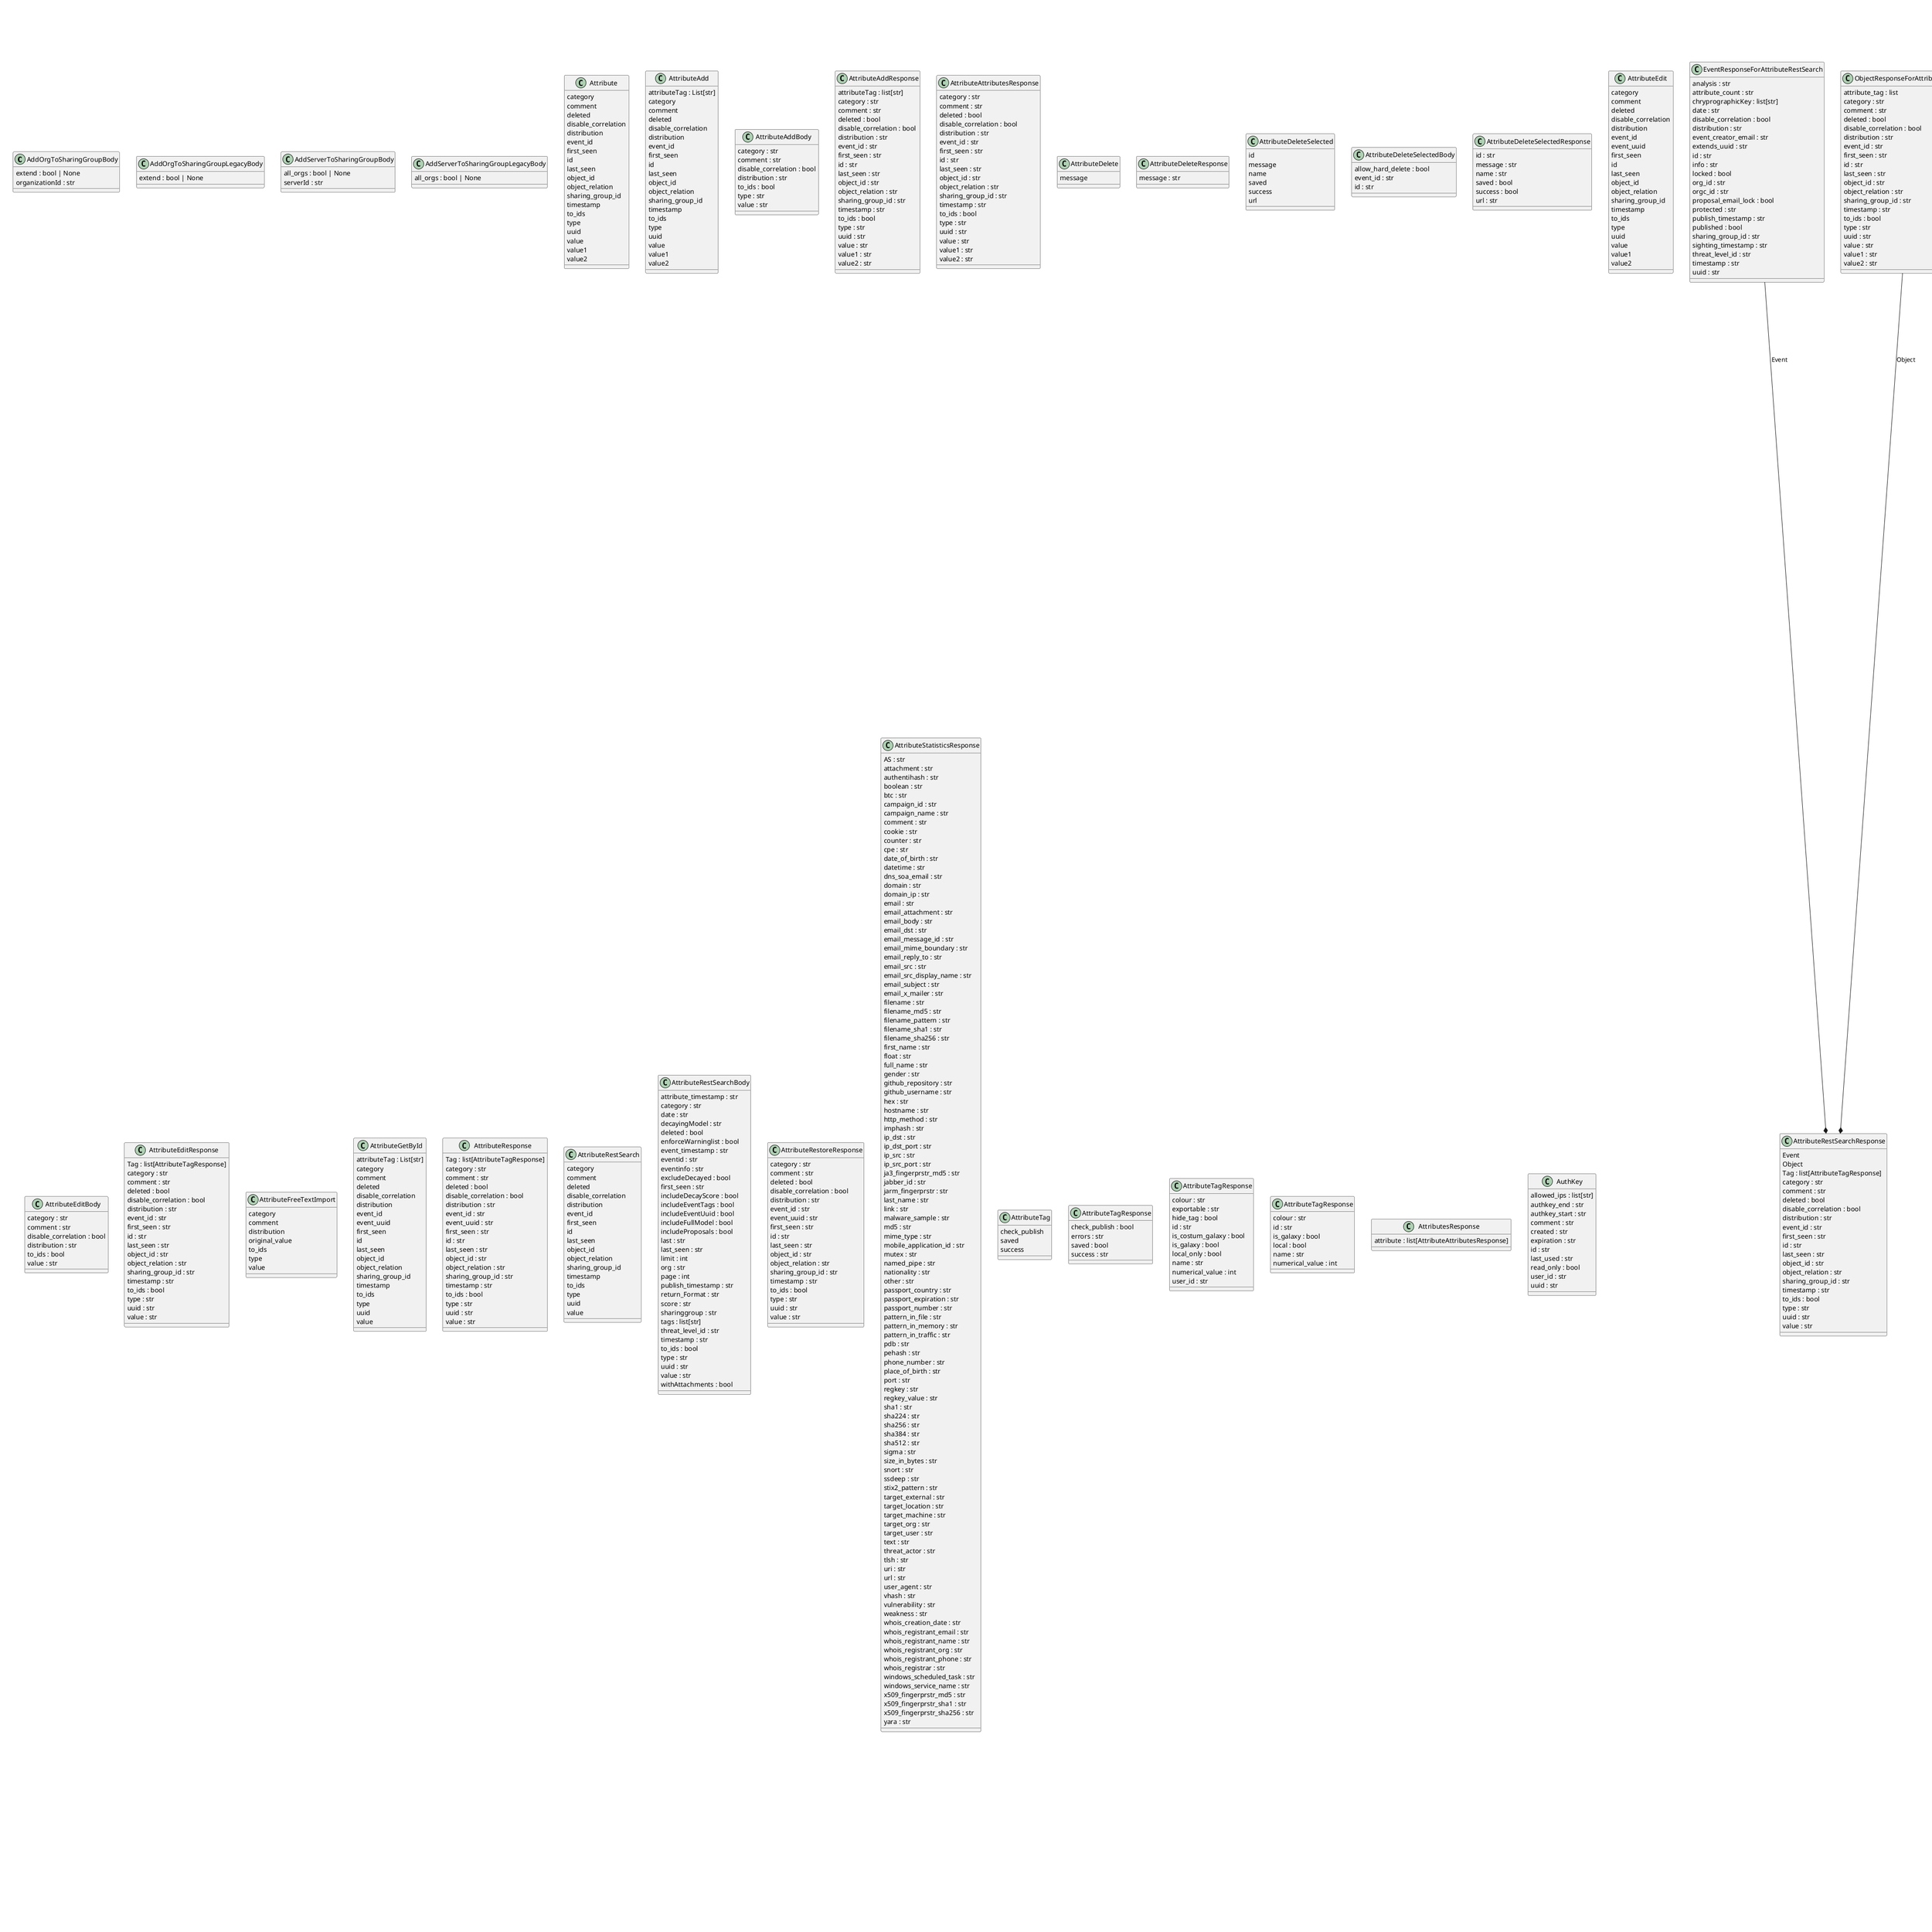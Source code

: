 @startuml classes
set namespaceSeparator none
class "AddOrgToSharingGroupBody" as app.schemas.sharing_groups.add_org_to_sharing_group_body.AddOrgToSharingGroupBody {
  extend : bool | None
  organizationId : str
}
class "AddOrgToSharingGroupLegacyBody" as app.schemas.sharing_groups.add_org_to_sharing_group_legacy_body.AddOrgToSharingGroupLegacyBody {
  extend : bool | None
}
class "AddServerToSharingGroupBody" as app.schemas.sharing_groups.add_server_to_sharing_group_body.AddServerToSharingGroupBody {
  all_orgs : bool | None
  serverId : str
}
class "AddServerToSharingGroupLegacyBody" as app.schemas.sharing_groups.add_server_to_sharing_group_legacy_body.AddServerToSharingGroupLegacyBody {
  all_orgs : bool | None
}
class "Attribute" as app.models.attribute.Attribute {
  category
  comment
  deleted
  disable_correlation
  distribution
  event_id
  first_seen
  id
  last_seen
  object_id
  object_relation
  sharing_group_id
  timestamp
  to_ids
  type
  uuid
  value
  value1
  value2
}
class "AttributeAdd" as app.models.attribute.AttributeAdd {
  attributeTag : List[str]
  category
  comment
  deleted
  disable_correlation
  distribution
  event_id
  first_seen
  id
  last_seen
  object_id
  object_relation
  sharing_group_id
  timestamp
  to_ids
  type
  uuid
  value
  value1
  value2
}
class "AttributeAddBody" as app.schemas.attributes.add_attribute_body.AttributeAddBody {
  category : str
  comment : str
  disable_correlation : bool
  distribution : str
  to_ids : bool
  type : str
  value : str
}
class "AttributeAddResponse" as app.schemas.attributes.add_attribute_response.AttributeAddResponse {
  attributeTag : list[str]
  category : str
  comment : str
  deleted : bool
  disable_correlation : bool
  distribution : str
  event_id : str
  first_seen : str
  id : str
  last_seen : str
  object_id : str
  object_relation : str
  sharing_group_id : str
  timestamp : str
  to_ids : bool
  type : str
  uuid : str
  value : str
  value1 : str
  value2 : str
}
class "AttributeAttributesResponse" as app.schemas.attributes.get_all_attributes_response.AttributeAttributesResponse {
  category : str
  comment : str
  deleted : bool
  disable_correlation : bool
  distribution : str
  event_id : str
  first_seen : str
  id : str
  last_seen : str
  object_id : str
  object_relation : str
  sharing_group_id : str
  timestamp : str
  to_ids : bool
  type : str
  uuid : str
  value : str
  value1 : str
  value2 : str
}
class "AttributeDelete" as app.models.attribute.AttributeDelete {
  message
}
class "AttributeDeleteResponse" as app.schemas.attributes.delete_attribute_response.AttributeDeleteResponse {
  message : str
}
class "AttributeDeleteSelected" as app.models.attribute.AttributeDeleteSelected {
  id
  message
  name
  saved
  success
  url
}
class "AttributeDeleteSelectedBody" as app.schemas.attributes.delete_selected_attribute_body.AttributeDeleteSelectedBody {
  allow_hard_delete : bool
  event_id : str
  id : str
}
class "AttributeDeleteSelectedResponse" as app.schemas.attributes.delete_selected_attribute_response.AttributeDeleteSelectedResponse {
  id : str
  message : str
  name : str
  saved : bool
  success : bool
  url : str
}
class "AttributeEdit" as app.models.attribute.AttributeEdit {
  category
  comment
  deleted
  disable_correlation
  distribution
  event_id
  event_uuid
  first_seen
  id
  last_seen
  object_id
  object_relation
  sharing_group_id
  timestamp
  to_ids
  type
  uuid
  value
  value1
  value2
}
class "AttributeEditBody" as app.schemas.attributes.edit_attribute_body.AttributeEditBody {
  category : str
  comment : str
  disable_correlation : bool
  distribution : str
  to_ids : bool
  value : str
}
class "AttributeEditResponse" as app.schemas.attributes.edit_attributes_response.AttributeEditResponse {
  Tag : list[AttributeTagResponse]
  category : str
  comment : str
  deleted : bool
  disable_correlation : bool
  distribution : str
  event_id : str
  first_seen : str
  id : str
  last_seen : str
  object_id : str
  object_relation : str
  sharing_group_id : str
  timestamp : str
  to_ids : bool
  type : str
  uuid : str
  value : str
}
class "AttributeFreeTextImport" as app.models.attribute.AttributeFreeTextImport {
  category
  comment
  distribution
  original_value
  to_ids
  type
  value
}
class "AttributeGetById" as app.models.attribute.AttributeGetById {
  attributeTag : List[str]
  category
  comment
  deleted
  disable_correlation
  distribution
  event_id
  event_uuid
  first_seen
  id
  last_seen
  object_id
  object_relation
  sharing_group_id
  timestamp
  to_ids
  type
  uuid
  value
}
class "AttributeResponse" as app.schemas.attributes.get_attribute_response.AttributeResponse {
  Tag : list[AttributeTagResponse]
  category : str
  comment : str
  deleted : bool
  disable_correlation : bool
  distribution : str
  event_id : str
  event_uuid : str
  first_seen : str
  id : str
  last_seen : str
  object_id : str
  object_relation : str
  sharing_group_id : str
  timestamp : str
  to_ids : bool
  type : str
  uuid : str
  value : str
}
class "AttributeRestSearch" as app.models.attribute.AttributeRestSearch {
  category
  comment
  deleted
  disable_correlation
  distribution
  event_id
  first_seen
  id
  last_seen
  object_id
  object_relation
  sharing_group_id
  timestamp
  to_ids
  type
  uuid
  value
}
class "AttributeRestSearchBody" as app.schemas.attributes.search_attributes_body.AttributeRestSearchBody {
  attribute_timestamp : str
  category : str
  date : str
  decayingModel : str
  deleted : bool
  enforceWarninglist : bool
  event_timestamp : str
  eventid : str
  eventinfo : str
  excludeDecayed : bool
  first_seen : str
  includeDecayScore : bool
  includeEventTags : bool
  includeEventUuid : bool
  includeFullModel : bool
  includeProposals : bool
  last : str
  last_seen : str
  limit : int
  org : str
  page : int
  publish_timestamp : str
  return_Format : str
  score : str
  sharinggroup : str
  tags : list[str]
  threat_level_id : str
  timestamp : str
  to_ids : bool
  type : str
  uuid : str
  value : str
  withAttachments : bool
}
class "AttributeRestSearchResponse" as app.schemas.attributes.search_attributes_response.AttributeRestSearchResponse {
  Event
  Object
  Tag : list[AttributeTagResponse]
  category : str
  comment : str
  deleted : bool
  disable_correlation : bool
  distribution : str
  event_id : str
  first_seen : str
  id : str
  last_seen : str
  object_id : str
  object_relation : str
  sharing_group_id : str
  timestamp : str
  to_ids : bool
  type : str
  uuid : str
  value : str
}
class "AttributeRestoreResponse" as app.schemas.attributes.restore_attribute_reponse.AttributeRestoreResponse {
  category : str
  comment : str
  deleted : bool
  disable_correlation : bool
  distribution : str
  event_id : str
  event_uuid : str
  first_seen : str
  id : str
  last_seen : str
  object_id : str
  object_relation : str
  sharing_group_id : str
  timestamp : str
  to_ids : bool
  type : str
  uuid : str
  value : str
}
class "AttributeStatisticsResponse" as app.schemas.attributes.get_attribute_statistics_response.AttributeStatisticsResponse {
  AS : str
  attachment : str
  authentihash : str
  boolean : str
  btc : str
  campaign_id : str
  campaign_name : str
  comment : str
  cookie : str
  counter : str
  cpe : str
  date_of_birth : str
  datetime : str
  dns_soa_email : str
  domain : str
  domain_ip : str
  email : str
  email_attachment : str
  email_body : str
  email_dst : str
  email_message_id : str
  email_mime_boundary : str
  email_reply_to : str
  email_src : str
  email_src_display_name : str
  email_subject : str
  email_x_mailer : str
  filename : str
  filename_md5 : str
  filename_pattern : str
  filename_sha1 : str
  filename_sha256 : str
  first_name : str
  float : str
  full_name : str
  gender : str
  github_repository : str
  github_username : str
  hex : str
  hostname : str
  http_method : str
  imphash : str
  ip_dst : str
  ip_dst_port : str
  ip_src : str
  ip_src_port : str
  ja3_fingerprstr_md5 : str
  jabber_id : str
  jarm_fingerprstr : str
  last_name : str
  link : str
  malware_sample : str
  md5 : str
  mime_type : str
  mobile_application_id : str
  mutex : str
  named_pipe : str
  nationality : str
  other : str
  passport_country : str
  passport_expiration : str
  passport_number : str
  pattern_in_file : str
  pattern_in_memory : str
  pattern_in_traffic : str
  pdb : str
  pehash : str
  phone_number : str
  place_of_birth : str
  port : str
  regkey : str
  regkey_value : str
  sha1 : str
  sha224 : str
  sha256 : str
  sha384 : str
  sha512 : str
  sigma : str
  size_in_bytes : str
  snort : str
  ssdeep : str
  stix2_pattern : str
  target_external : str
  target_location : str
  target_machine : str
  target_org : str
  target_user : str
  text : str
  threat_actor : str
  tlsh : str
  uri : str
  url : str
  user_agent : str
  vhash : str
  vulnerability : str
  weakness : str
  whois_creation_date : str
  whois_registrant_email : str
  whois_registrant_name : str
  whois_registrant_org : str
  whois_registrant_phone : str
  whois_registrar : str
  windows_scheduled_task : str
  windows_service_name : str
  x509_fingerprstr_md5 : str
  x509_fingerprstr_sha1 : str
  x509_fingerprstr_sha256 : str
  yara : str
}
class "AttributeTag" as app.models.attribute.AttributeTag {
  check_publish
  saved
  success
}
class "AttributeTagResponse" as app.schemas.attributes.add_remove_tag_attribute_response.AttributeTagResponse {
  check_publish : bool
  errors : str
  saved : bool
  success : str
}
class "AttributeTagResponse" as app.schemas.attributes.edit_attributes_response.AttributeTagResponse {
  colour : str
  exportable : str
  hide_tag : bool
  id : str
  is_costum_galaxy : bool
  is_galaxy : bool
  local_only : bool
  name : str
  numerical_value : int
  user_id : str
}
class "AttributeTagResponse" as app.schemas.attributes.get_attribute_response.AttributeTagResponse {
  colour : str
  id : str
  is_galaxy : bool
  local : bool
  name : str
  numerical_value : int
}
class "AttributesResponse" as app.schemas.attributes.get_all_attributes_response.AttributesResponse {
  attribute : list[AttributeAttributesResponse]
}
class "AuthKey" as app.schemas.auth_key.add_auth_key_out.AuthKey {
  allowed_ips : list[str]
  authkey_end : str
  authkey_start : str
  comment : str
  created : str
  expiration : str
  id : str
  last_used : str
  read_only : bool
  user_id : str
  uuid : str
}
class "AuthKeyAdd" as app.schemas.auth_key.add_auth_key_in.AuthKeyAdd {
  allowed_ips : list[str]
  comment : str
  read_only : bool
  user_id : str
  uuid : str
}
class "AuthKeyDeleteSchema" as app.schemas.auth_key.delete_auth_key_out.AuthKeyDeleteSchema {
  message : str
  name : str
  saved : bool
  success : bool
  url : str
}
class "AuthKeyEdit" as app.schemas.auth_key.edit_auth_key_in.AuthKeyEdit {
  allowed_ips : list[str]
  comment : str
  read_only : bool
}
class "AuthKeyEditSchema" as app.schemas.auth_key.edit_auth_key_out.AuthKeyEditSchema {
  allowed_ips : list[str]
  authkey_end : str
  authkey_start : str
  comment : str
  created : str
  expiration : str
  id : int
  read_only : bool
  user
  user_id : str
  uuid : str
}
class "AuthKeyGetSchema" as app.schemas.auth_key.search_get_all_auth_keys_users_out.AuthKeyGetSchema {
  allowed_ips : str
  authkey_end : str
  authkey_start : str
  comment : str
  created : str
  expiration : str
  id : str
  last_used : str
  read_only : bool
  unique_ips : list[str]
  user
  user_id : str
  uuid : str
}
class "AuthKeySearch" as app.schemas.auth_key.search_auth_keys_in.AuthKeySearch {
  allowed_ips : list[str]
  authkey_end : str
  authkey_start : str
  comment : str
  created : str
  expiration : str
  id : str
  last_used : str
  limit : int
  page : int
  read_only : bool
  user_id : str
  uuid : str
}
class "AuthKeyViewSchema" as app.schemas.auth_key.view_auth_key_out.AuthKeyViewSchema {
  allowed_ips : list[str]
  authkey_end : str
  authkey_start : str
  comment : str
  created : str
  expiration : str
  id : str
  read_only : bool
  user
  user_id : str
  uuid : str
}
class "CategoriesResponse" as app.schemas.attributes.get_describe_types_response.CategoriesResponse {
  categories : list[str]
}
class "Category" as app.schemas.warninglists.warninglist.Category {
  name
}
class "CategoryTypeMappingsResponse" as app.schemas.attributes.get_describe_types_response.CategoryTypeMappingsResponse {
  Antivirus_detection : list[str]
  Artifacts_dropped : list[str]
  Attribution : list[str]
  External_analysis : list[str]
  Financial_fraud : list[str]
  Internal_reference : list[str]
  Network_activity : list[str]
  Other : list[str]
  Payload_delivery : list[str]
  Payload_installation : list[str]
  Payload_type : list[str]
  Persistence_mechanism : list[str]
  Person : list[str]
  Social_network : list[str]
  Support_Tool : list[str]
  Targeting_data : list[str]
}
class "CheckValueWarninglistsBody" as app.schemas.warninglists.check_value_warninglists_body.CheckValueWarninglistsBody {
  value : list[str]
}
class "CheckValueWarninglistsResponse" as app.schemas.warninglists.check_value_warninglists_response.CheckValueWarninglistsResponse {
  NameWarninglist : list[NameWarninglist]
  response : str
}
class "CombinedModel" as app.schemas.tags.search_tags_response.CombinedModel {
  Tag
  Taxonomy
  TaxonomyPredicate
}
class "Config" as app.models.attribute.Attribute.Config {
  orm_mode : bool
}
class "Config" as app.models.attribute.AttributeRestSearch.Config {
  orm_mode : bool
}
class "Config" as app.models.attribute.AttributeAdd.Config {
  orm_mode : bool
}
class "Config" as app.models.attribute.AttributeEdit.Config {
  orm_mode : bool
}
class "Config" as app.models.attribute.AttributeDelete.Config {
  orm_mode : bool
}
class "Config" as app.models.attribute.AttributeDeleteSelected.Config {
  orm_mode : bool
}
class "Config" as app.models.attribute.AttributeGetById.Config {
  orm_mode : bool
}
class "Config" as app.models.attribute.AttributeFreeTextImport.Config {
  orm_mode : bool
}
class "Config" as app.models.attribute.AttributeTag.Config {
  orm_mode : bool
}
class "Config" as app.schemas.attributes.add_attribute_body.AttributeAddBody.Config {
  orm_mode : bool
}
class "Config" as app.schemas.attributes.add_attribute_response.AttributeAddResponse.Config {
  orm_mode : bool
}
class "Config" as app.schemas.attributes.add_remove_tag_attribute_response.AttributeTagResponse.Config {
  orm_mode : bool
}
class "Config" as app.schemas.attributes.delete_attribute_response.AttributeDeleteResponse.Config {
  orm_mode : bool
}
class "Config" as app.schemas.attributes.delete_selected_attribute_body.AttributeDeleteSelectedBody.Config {
  orm_mode : bool
}
class "Config" as app.schemas.attributes.delete_selected_attribute_response.AttributeDeleteSelectedResponse.Config {
  orm_mode : bool
}
class "Config" as app.schemas.attributes.edit_attributes_response.AttributeEditResponse.Config {
  orm_mode : bool
}
class "Config" as app.schemas.attributes.get_all_attributes_response.AttributesResponse.Config {
  orm_mode : bool
}
class "Config" as app.schemas.attributes.get_attribute_response.AttributeResponse.Config {
  orm_mode : bool
}
class "Config" as app.schemas.attributes.get_attribute_statistics_response.AttributeStatisticsResponse.Config {
  orm_mode : bool
}
class "Config" as app.schemas.attributes.get_describe_types_response.DescribeTypesResponse.Config {
  orm_mode : bool
}
class "Config" as app.schemas.attributes.restore_attribute_reponse.AttributeRestoreResponse.Config {
  orm_mode : bool
}
class "Config" as app.schemas.attributes.search_attributes_body.AttributeRestSearchBody.Config {
  orm_mode : bool
}
class "Config" as app.schemas.attributes.search_attributes_response.AttributeRestSearchResponse.Config {
  orm_mode : bool
}
class "Config" as app.schemas.events.add_add_event_response.EventAddOrEditResponse.Config {
  orm_mode : bool
}
class "Config" as app.schemas.events.add_attribute_via_free_text_import_body.EventsFreeTextImportBody.Config {
  orm_mode : bool
}
class "Config" as app.schemas.events.add_attribute_via_free_text_import_response.EventsFreeTextImportResponse.Config {
  orm_mode : bool
}
class "Config" as app.schemas.events.add_event_body.EventAddBody.Config {
  orm_mode : bool
}
class "Config" as app.schemas.events.add_remove_tag_events_response.EventsTagResponse.Config {
  orm_mode : bool
}
class "Config" as app.schemas.events.delete_events_response.EventsDeleteResponse.Config {
  orm_mode : bool
}
class "Config" as app.schemas.events.edit_event_body.EventEditBody.Config {
  orm_mode : bool
}
class "Config" as app.schemas.events.edit_event_reponse.EventEditResponse.Config {
  orm_mode : bool
}
class "Config" as app.schemas.events.event_schema.EventSchema.Config {
  orm_mode : bool
}
class "Config" as app.schemas.events.get_all_events_response.EventsResponse.Config {
  orm_mode : bool
}
class "Config" as app.schemas.events.get_event_response.EventResponse.Config {
  orm_mode : bool
}
class "Config" as app.schemas.events.index_events_body.EventsIndexBody.Config {
  orm_mode : bool
}
class "Config" as app.schemas.events.index_events_response.EventsIndexResponse.Config {
  orm_mode : bool
}
class "Config" as app.schemas.events.publish_event_response.EventPublishResponse.Config {
  orm_mode : bool
}
class "Config" as app.schemas.events.search_events_body.EventsRestSearchBody.Config {
  orm_mode : bool
}
class "Config" as app.schemas.events.search_events_response.EventsRestSearchResponse.Config {
  orm_mode : bool
}
class "Config" as app.schemas.events.unpublish_event_response.EventUnpublishResponse.Config {
  orm_mode : bool
}
class "Config" as app.schemas.feeds.enable_disable_feed_response.FeedEnableDisableResponse.Config {
  orm_mode : bool
}
class "Config" as app.schemas.feeds.fetch_feeds_response.FeedFetchResponse.Config {
  orm_mode : bool
}
class "Config" as app.schemas.feeds.get_all_feeds_response.FeedsResponse.Config {
  orm_mode : bool
}
class "Config" as app.schemas.feeds.get_feed_response.FeedResponse.Config {
  orm_mode : bool
}
class "Config" as app.schemas.feeds.toggle_feed_body.FeedToggleBody.Config {
  orm_mode : bool
}
class "Config" as app.schemas.galaxies.attach_galaxy_cluster_body.GalaxyAttachClusterBody.Config {
  orm_mode : bool
}
class "Config" as app.schemas.galaxies.attach_galaxy_cluster_response.GalaxyAttachClusterResponse.Config {
  orm_mode : bool
}
class "Config" as app.schemas.galaxies.delete_galaxy_response.GalaxyDeleteResponse.Config {
  orm_mode : bool
}
class "Config" as app.schemas.galaxies.export_galaxies_body.GalaxyExportBody.Config {
  orm_mode : bool
}
class "Config" as app.schemas.galaxies.export_galaxies_response.GalaxyExportResponse.Config {
  orm_mode : bool
}
class "Config" as app.schemas.galaxies.forece_update_galaxies_response.GalaxyUpdateResponse.Config {
  orm_mode : bool
}
class "Config" as app.schemas.galaxies.galaxy_schema.GalaxySchema.Config {
  orm_mode : bool
}
class "Config" as app.schemas.galaxies.get_all_galaxies.GalaxiesGetResponse.Config {
  orm_mode : bool
}
class "Config" as app.schemas.galaxies.get_galaxy_response.GalaxyGetResponse.Config {
  orm_mode : bool
}
class "Config" as app.schemas.galaxies.import_galaxies_body.GalaxyImportBody.Config {
  orm_mode : bool
}
class "Config" as app.schemas.galaxies.import_galaxies_response.GalaxyImportResponse.Config {
  orm_mode : bool
}
class "Config" as app.schemas.galaxies.search_galaxies_body.GalaxySearchBody.Config {
  orm_mode : bool
}
class "Config" as app.schemas.galaxies.search_galaxies_response.GalaxySearchResponse.Config {
  orm_mode : bool
}
class "Config" as app.schemas.objects.create_object_body.ObjectCreateBody.Config {
  orm_mode : bool
}
class "Config" as app.schemas.objects.delete_object_response.ObjectDeleteResponse.Config {
  orm_mode : bool
}
class "Config" as app.schemas.objects.get_added_object_response.ObjectGetAddedResponse.Config {
  orm_mode : bool
}
class "Config" as app.schemas.objects.get_object_response.ObjectResponse.Config {
  orm_mode : bool
}
class "Config" as app.schemas.objects.search_objects_body.ObjectSearchBody.Config {
  orm_mode : bool
}
class "Config" as app.schemas.objects.search_objects_response.ObjectSearchResponse.Config {
  orm_mode : bool
}
class "Config" as app.schemas.sightings.create_sighting_body.SightingCreateBody.Config {
  orm_mode : bool
}
class "Config" as app.schemas.sightings.delete_sighting_response.SightingDeleteResponse.Config {
  orm_mode : bool
}
class "Config" as app.schemas.sightings.get_sighting_response.SightingGetResponse.Config {
  orm_mode : bool
}
class "Config" as app.schemas.tags.create_update_tag_body.TagCreateAndUpdateBody.Config {
  orm_mode : bool
}
class "Config" as app.schemas.tags.delete_tag_response.TagDeleteResponse.Config {
  orm_mode : bool
}
class "Config" as app.schemas.tags.get_tag_response.TagGetResponse.Config {
  orm_mode : bool
}
class "Config" as app.schemas.tags.search_tags_response.TagSearchResponse.Config {
  orm_mode : bool
}
class "Config" as app.schemas.taxonomies.enable_disable_taxonomy_out.TaxonomyAbleSchema.Config {
  orm_mode : bool
}
class "Config" as app.schemas.taxonomies.export_taxonomies_out.TaxonomyExportSchema.Config {
  orm_mode : bool
}
class "Config" as app.schemas.taxonomies.get_taxonomy_out.TaxonomyViewSchema.Config {
  orm_mode : bool
}
class "Config" as app.schemas.taxonomies.update_taxonomy_out.TaxonomyUpdateSchema.Config {
  orm_mode : bool
}
class "Count" as app.schemas.taxonomies.get_taxonomy_out.Count {
  current_count : int
  total_count : int
}
class "CreateSharingGroupLegacyBody" as app.schemas.sharing_groups.create_sharing_group_legacy_body.CreateSharingGroupLegacyBody {
  active : bool
  created : datetime | None
  description : str | None
  local : bool
  modified : datetime | None
  name : str
  org_count : str | None
  org_id : str | None
  organisation_uuid : str | None
  releasability : str | None
  roaming : bool
  sync_user_id : str | None
  uuid : str | None
}
class "CreateSharingGroupLegacyResponse" as app.schemas.sharing_groups.create_sharing_group_legacy_response.CreateSharingGroupLegacyResponse {
  Organisation
  SharingGroup
  SharingGroupOrg : list
  SharingGroupServer : list[CreateSharingGroupLegacyResponseSharingGroupServerItem]
}
class "CreateSharingGroupLegacyResponseOrganisationInfo" as app.schemas.sharing_groups.create_sharing_group_legacy_response.CreateSharingGroupLegacyResponseOrganisationInfo {
  id : str
  name : str
  uuid : str
}
class "CreateSharingGroupLegacyResponseSharingGroupServerItem" as app.schemas.sharing_groups.create_sharing_group_legacy_response.CreateSharingGroupLegacyResponseSharingGroupServerItem {
  all_orgs : bool
  id : str
  server_id : str
  sharing_group_id : str
}
class "CreateUpdateSharingGroupBody" as app.schemas.sharing_groups.create_update_sharing_group_body.CreateUpdateSharingGroupBody {
  active : bool | None
  description : str | None
  name : str
  organisation_uuid : str | None
  releasability : str
  roaming : bool | None
  uuid : str | None
}
class "CreateWarninglistBody" as app.schemas.warninglists.create_warninglist_body.CreateWarninglistBody {
  accepted_attribute_type : str
  category
  description : str
  name : str
  type
  values : str
}
class "Data" as app.schemas.noticelists.noticelist.Data {
  field : list[str]
  message : str
  scope : list[str]
  tags : list[str]
  value : list[str]
}
class "DeleteSharingGroupLegacyResponse" as app.schemas.sharing_groups.delete_sharing_group_legacy_response.DeleteSharingGroupLegacyResponse {
  id : str
}
class "DeleteWarninglistResponse" as app.schemas.warninglists.delete_warninglist_response.DeleteWarninglistResponse {
  id : str
  message : str
  name : str
  saved : bool
  success : bool
  url : str
}
class "DescribeTypesAttributesResponse" as app.schemas.attributes.get_describe_types_response.DescribeTypesAttributesResponse {
  categories
  category_type_mappings
  sane_defaults
  types
}
class "DescribeTypesResponse" as app.schemas.attributes.get_describe_types_response.DescribeTypesResponse {
  result : str
}
class "Entry" as app.schemas.taxonomies.export_taxonomies_out.Entry {
  description : str
  expanded : str
  value : str
}
class "Event" as app.models.event.Event {
  analysis
  attribute_count
  chryprographicKey
  date
  disable_correlation
  distribution
  event_creator_email
  extends_uuid
  id
  locked
  org_id
  orgc_id
  proposal_email_lock
  protected
  publish_timestamp
  published
  sharing_group_id
  sighting_timestamp
  threat_level_id
  timestamp
  uuid
}
class "EventAddBody" as app.schemas.events.add_event_body.EventAddBody {
  Attribute : str
  EventTag : str
  Object : str
  Shadow_Attribute : str
  analysis : str
  date : str
  distribution : str
  info : str
  published : bool
  sharing_group_id : str
  threat_level_id : str
  timestamp : str
  uuid : str
}
class "EventAddOrEditResponse" as app.schemas.events.add_add_event_response.EventAddOrEditResponse {
  Event
}
class "EventAttributesResponse" as app.schemas.events.add_add_event_response.EventAttributesResponse {
  Attribute : list
  CryptographicKey : list
  EventReport : list
  Galaxy : list
  Object : list
  Org
  Orgc
  RelatedEvent : list
  ShadowAttribute : list
  analysis : str
  attribute_count : str
  date : str
  disable_correlation : bool
  distribution : str
  event_creator_email : str
  extends_uuid : str
  id : str
  info : str
  locked : bool
  org_id : str
  orgc_id : str
  proposal_email_lock : bool
  protected : bool
  publish_timestamp : str
  published : bool
  sharing_group_id : str
  threat_level_id : str
  timestamp : str
  uuid : str
}
class "EventEditBody" as app.schemas.events.edit_event_body.EventEditBody {
  Attribute : str
  EventTag : str
  Object : str
  Shadow_Attribute : str
  analysis : str
  date : str
  distribution : str
  info : str
  published : bool
  sharing_group_id : str
  threat_level_id : str
  timestamp : str
  uuid : str
}
class "EventEditResponse" as app.schemas.events.edit_event_reponse.EventEditResponse {
}
class "EventPublishResponse" as app.schemas.events.publish_event_response.EventPublishResponse {
  id : str
  message : str
  name : str
  url : str
}
class "EventReport" as app.models.event.EventReport {
  content
  deleted
  distribution
  event_id
  id
  name
  sharing_group_id
  timestamp
  uuid
}
class "EventReportResponse" as app.schemas.events.get_event_response.EventReportResponse {
  content : str
  deleted : bool
  distribution : str
  event_id : str
  id : str
  name : str
  sharing_group_id : str
  timestamp : str
  uuid : str
}
class "EventReportResponse" as app.schemas.events.search_events_response.EventReportResponse {
  content : str
  deleted : bool
  distribution : str
  event_id : str
  id : str
  name : str
  sharing_group_id : str
  timestamp : str
  uuid : str
}
class "EventResponse" as app.schemas.events.get_event_response.EventResponse {
  CryptographicKey : list[str]
  EventResport : list
  Galaxy : list[str]
  Object : list[str]
  RelatedEvent : list[str]
  ShadowAttribute : list[ShadowAttribute]
  Tag : list
  analysis : str
  attribute_count : str
  date : str
  disable_correlation : bool
  distribution : str
  event_creator_email : str
  extends_uuid : str
  id : str
  info : str
  locked : bool
  org_id : str
  orgc_id : str
  proposal_email_lock : bool
  protected : str
  publish_timestamp : str
  published : bool
  sharing_group_id : str
  sighting_timestamp : str
  threat_level_id : str
  timestamp : str
  uuid : str
}
class "EventResponseForAttributeRestSearch" as app.schemas.attributes.search_attributes_response.EventResponseForAttributeRestSearch {
  analysis : str
  attribute_count : str
  chryprographicKey : list[str]
  date : str
  disable_correlation : bool
  distribution : str
  event_creator_email : str
  extends_uuid : str
  id : str
  info : str
  locked : bool
  org_id : str
  orgc_id : str
  proposal_email_lock : bool
  protected : str
  publish_timestamp : str
  published : bool
  sharing_group_id : str
  sighting_timestamp : str
  threat_level_id : str
  timestamp : str
  uuid : str
}
class "EventSchema" as app.schemas.events.event_schema.EventSchema {
  CryptographicKey : list[str]
  analysis : str
  attribute_count : str
  date : str
  disable_correlation : bool
  distribution : str
  event_creator_email : str
  extends_uuid : str
  id : str
  info : str
  locked : bool
  org_id : str
  orgc_id : str
  proposal_email_lock : bool
  protected : str
  publish_timestamp : str
  published : bool
  sharing_group_id : str
  sighting_timestamp : str
  threat_level_id : str
  timestamp : str
  uuid : str
}
class "EventTagResponse" as app.schemas.events.get_all_events_response.EventTagResponse {
  Tag : list[EventTagTagResponse]
  event_id : str
  id : str
  local : bool
  relationship_type : str
  tag_id : str
}
class "EventTagTagResponse" as app.schemas.events.get_all_events_response.EventTagTagResponse {
  colour : str
  id : str
  is_galaxy : bool
  name : str
}
class "EventUnpublishResponse" as app.schemas.events.unpublish_event_response.EventUnpublishResponse {
  message : str
  name : str
  saved : bool
  success : bool
  url : str
}
class "EventsAttributesResponse" as app.schemas.events.get_all_events_response.EventsAttributesResponse {
  EventTag : list[EventTagResponse]
  GalaxyCluster : list[GalaxyClusterResponse]
  Org
  Orgc
  analysis : str
  attribute_count : str
  date : str
  disable_correlation : bool
  distribution : str
  event_creator_email : str
  extends_uuid : str
  id : str
  info : str
  locked : bool
  org_id : str
  orgc_id : str
  proposal_email_lock : bool
  protected : str
  publish_timestamp : str
  published : bool
  sharing_group_id : str
  sighting_timestamp : str
  threat_level_id : str
  timestamp : str
  uuid : str
}
class "EventsAttributesResponse" as app.schemas.events.index_events_response.EventsAttributesResponse {
  EventTag : list
  GalaxyCluster : list
  Org
  Orgc
  analysis : str
  attribute_count : str
  date : str
  disable_correlation : bool
  distribution : str
  extends_uuid : str
  id : str
  info : str
  locked : bool
  org_id : str
  orgc_id : str
  proposal_email_lock : bool
  protected : bool
  publish_timestamp : str
  published : bool
  sharing_group_id : str
  sighting_timestamp : str
  threat_level_id : str
  timestamp : str
  uuid : str
}
class "EventsAttributesResponse" as app.schemas.events.search_events_response.EventsAttributesResponse {
  Attribute : list
  CryptographicKey : list
  EventReport : list[EventReportResponse]
  Galaxy : list
  Object : list
  Org
  Orgc
  RelatedEvent : list
  ShadowAttribute : list
  Tag : list
  analysis : str
  attribute_count : str
  date : str
  disable_correlation : bool
  distribution : str
  event_creator_email : str
  extends_uuid : str
  id : str
  info : str
  locked : bool
  org_id : str
  orgc_id : str
  proposal_email_lock : bool
  protected : bool
  publish_timestamp : str
  published : bool
  sharing_group_id : str
  threat_level_id : str
  timestamp : str
  uuid : str
}
class "EventsDeleteResponse" as app.schemas.events.delete_events_response.EventsDeleteResponse {
  errors : str
  message : str
  name : str
  saved : bool
  success : bool
  url : str
}
class "EventsFreeTextImportAttributesBody" as app.schemas.events.add_attribute_via_free_text_import_body.EventsFreeTextImportAttributesBody {
  value : str
}
class "EventsFreeTextImportBody" as app.schemas.events.add_attribute_via_free_text_import_body.EventsFreeTextImportBody {
  Attribute
}
class "EventsFreeTextImportResponse" as app.schemas.events.add_attribute_via_free_text_import_response.EventsFreeTextImportResponse {
  category : str
  comment : str
  distribution : str
  original_value : str
  to_ids : str
  type : str
  value : str
}
class "EventsIndexBody" as app.schemas.events.index_events_body.EventsIndexBody {
  all : str
  analysis : str
  attribute : str
  datefrom : str
  dateuntil : str
  distribution : str
  email : str
  eventid : str
  eventinfo : str
  hasproposal : bool
  minimal : bool
  org : str
  publish_timestamp : str
  published : bool
  publishtimestamp : str
  sharinggroup : str
  tag : str
  tags : list[str]
  threatlevel : str
  timestamp : str
}
class "EventsIndexResponse" as app.schemas.events.index_events_response.EventsIndexResponse {
  events : list[EventsAttributesResponse]
}
class "EventsResponse" as app.schemas.events.get_all_events_response.EventsResponse {
  events : list[EventsAttributesResponse]
}
class "EventsRestSearchBody" as app.schemas.events.search_events_body.EventsRestSearchBody {
  category : str
  date : str
  enforceWarninglist : bool
  event_tags : list[str]
  eventid : str
  eventinfo : str
  excludeLocalTags : bool
  last : int
  limit : int
  metadata : bool
  org : str
  page : int
  publish_timestamp : str
  published : bool
  returnFormat : str
  searchall : str
  sgReferenceOnly : bool
  sharinggroup : str
  tag : str
  tags : list[str]
  threat_level_id : str
  timestamp : str
  type : str
  uuid : str
  value : str
  withAttachments : bool
}
class "EventsRestSearchResponse" as app.schemas.events.search_events_response.EventsRestSearchResponse {
  response : list[EventsAttributesResponse]
}
class "EventsTagResponse" as app.schemas.events.add_remove_tag_events_response.EventsTagResponse {
  check_publish : bool
  errors : str
  saved : bool
  success : str
}
class "ExchangeTokenLoginBody" as app.schemas.authentication.exchange_token_login_body.ExchangeTokenLoginBody {
  exchangeToken : str
}
class "Feed" as app.models.feed.Feed {
  cache_timestamp
  cached_elements
  caching_enabled
  coverage_by_other_feeds
  default
  delete_local_file
  delta_merge
  distribution
  enabled
  event_id
  fixed_event
  force_to_ids
  headers
  id
  input_source
  lookup_visible
  name
  orgc_id
  override_ids
  provider
  publish
  rules
  settings
  sharing_group_id
  source_format
  tag_id
  url
}
class "FeedAttributesResponse" as app.schemas.feeds.get_all_feeds_response.FeedAttributesResponse {
  cache_timestamp : str
  caching_enabled : bool
  default : bool
  delete_local_file : bool
  delta_merge : bool
  distribution : str
  enabled : bool
  event_id : str
  fixed_event : bool
  force_to_ids : bool
  headers : str
  id : str
  input_source : str
  lookup_visible : bool
  name : str
  orgc_id : str
  override_ids : bool
  provider : str
  publish : bool
  rules : str
  settings : str
  sharing_group_id : str
  source_format : str
  tag_id : str
  url : str
}
class "FeedAttributesResponse" as app.schemas.feeds.get_feed_response.FeedAttributesResponse {
  cache_timestamp : str
  cached_elements : str
  caching_enabled : bool
  coverage_by_other_feeds : str
  default : bool
  delete_local_file : bool
  delta_merge : bool
  distribution : str
  enabled : bool
  event_id : str
  fixed_event : bool
  force_to_ids : bool
  headers : str
  id : str
  input_source : str
  lookup_visible : bool
  name : str
  orgc_id : str
  override_ids : bool
  provider : str
  publish : bool
  rules : str
  settings : str
  sharing_group_id : str
  source_format : str
  tag_id : str
  url : str
}
class "FeedCacheResponse" as app.schemas.feeds.cache_feed_response.FeedCacheResponse {
  message : str
  name : str
  saved : bool
  success : bool
  url : str
}
class "FeedCreateAndUpdateBody" as app.schemas.feeds.create_update_feed_body.FeedCreateAndUpdateBody {
  caching_enabled : str
  delete_local_file : str
  delta_merge : str
  distribution : str
  enabled : str
  event_id : str
  fixed_event : str
  force_to_ids : str
  headers : str
  input_source : str
  lookup_visible : str
  name : str
  orgc_id : str
  override_ids : str
  provider : str
  publish : str
  rules : str
  sharing_group_id : str
  source_format : str
  tag_id : str
  url : str
}
class "FeedEnableDisableResponse" as app.schemas.feeds.enable_disable_feed_response.FeedEnableDisableResponse {
  message : str
  name : str
  url : str
}
class "FeedFetchResponse" as app.schemas.feeds.fetch_feeds_response.FeedFetchResponse {
  result : str
}
class "FeedResponse" as app.schemas.feeds.get_feed_response.FeedResponse {
  feed : list[FeedAttributesResponse]
}
class "FeedToggleBody" as app.schemas.feeds.toggle_feed_body.FeedToggleBody {
  enable : bool
}
class "FeedsResponse" as app.schemas.feeds.get_all_feeds_response.FeedsResponse {
  feed : list[FeedAttributesResponse]
}
class "GalaxiesGetResponse" as app.schemas.galaxies.get_all_galaxies.GalaxiesGetResponse {
}
class "Galaxy" as app.models.galaxy.Galaxy {
  description
  icon
  id
  kill_chain_order
  name
  namespace
  type
  uuid
  version
}
class "GalaxyAttachClusterBody" as app.schemas.galaxies.attach_galaxy_cluster_body.GalaxyAttachClusterBody {
}
class "GalaxyAttachClusterResponse" as app.schemas.galaxies.attach_galaxy_cluster_response.GalaxyAttachClusterResponse {
}
class "GalaxyClusterGalaxyKillChainOrderResponse" as app.schemas.events.get_all_events_response.GalaxyClusterGalaxyKillChainOrderResponse {
  example_of_threats : list[str]
}
class "GalaxyClusterGalaxyResponse" as app.schemas.events.get_all_events_response.GalaxyClusterGalaxyResponse {
  description : str
  enabled : bool
  icon : str
  id : str
  kill_chain_order
  local_only : bool
  name : str
  namespace : str
  type : str
  uuid : str
  version : str
}
class "GalaxyClusterMetaResponse" as app.schemas.events.get_all_events_response.GalaxyClusterMetaResponse {
  date : list[str]
  kill_chain : list[str]
  refs : list[str]
}
class "GalaxyClusterResponse" as app.schemas.events.get_all_events_response.GalaxyClusterResponse {
  Galaxy : list[GalaxyClusterGalaxyResponse]
  authors : list[str]
  collection_uuid : str
  default : str
  deleted : bool
  description : str
  distribution : str
  extends_uuid : str
  extends_version : str
  galaxy_id : str
  id : str
  local : bool
  locked : bool
  org_id : str
  orgc_id : str
  published : bool
  relationship_type : str
  sharing_group_id : str
  source : str
  tag_id : str
  tag_name : str
  type : str
  uuid : str
  value : str
  version : str
}
class "GalaxyDeleteResponse" as app.schemas.galaxies.delete_galaxy_response.GalaxyDeleteResponse {
}
class "GalaxyExportBody" as app.schemas.galaxies.export_galaxies_body.GalaxyExportBody {
}
class "GalaxyExportResponse" as app.schemas.galaxies.export_galaxies_response.GalaxyExportResponse {
}
class "GalaxyGetResponse" as app.schemas.galaxies.get_galaxy_response.GalaxyGetResponse {
}
class "GalaxyImportBody" as app.schemas.galaxies.import_galaxies_body.GalaxyImportBody {
}
class "GalaxyImportResponse" as app.schemas.galaxies.import_galaxies_response.GalaxyImportResponse {
}
class "GalaxySchema" as app.schemas.galaxies.galaxy_schema.GalaxySchema {
  description : str
  icon : str
  id : str
  kill_chain_order : List[str]
  name : str
  namespace : str
  type : str
  uuid : str
  version : str
}
class "GalaxySearchBody" as app.schemas.galaxies.search_galaxies_body.GalaxySearchBody {
}
class "GalaxySearchResponse" as app.schemas.galaxies.search_galaxies_response.GalaxySearchResponse {
}
class "GalaxyUpdateResponse" as app.schemas.galaxies.forece_update_galaxies_response.GalaxyUpdateResponse {
}
class "GetAllNoticelist" as app.schemas.noticelists.get_all_noticelist_response.GetAllNoticelist {
  response : list[Noticelist]
}
class "GetAllSharingGroupsResponse" as app.schemas.sharing_groups.get_all_sharing_groups_response.GetAllSharingGroupsResponse {
  response : list[GetAllSharingGroupsResponseResponseItem]
}
class "GetAllSharingGroupsResponseOrganisationInfo" as app.schemas.sharing_groups.get_all_sharing_groups_response.GetAllSharingGroupsResponseOrganisationInfo {
  id : str
  name : str
  uuid : str
}
class "GetAllSharingGroupsResponseResponseItem" as app.schemas.sharing_groups.get_all_sharing_groups_response.GetAllSharingGroupsResponseResponseItem {
  Organisation
  SharingGroup
  SharingGroupOrg : list[GetAllSharingGroupsResponseResponseItemSharingGroupOrgItem]
  SharingGroupServer : list[GetAllSharingGroupsResponseResponseItemSharingGroupServerItem]
  deletable : bool
  editable : bool
}
class "GetAllSharingGroupsResponseResponseItemSharingGroup" as app.schemas.sharing_groups.get_all_sharing_groups_response.GetAllSharingGroupsResponseResponseItemSharingGroup {
  active : bool
  description : str
  id : str
  local : bool
  name : str
  org_count : str
  releasability : str
  roaming : bool
  uuid : str
}
class "GetAllSharingGroupsResponseResponseItemSharingGroupOrgItem" as app.schemas.sharing_groups.get_all_sharing_groups_response.GetAllSharingGroupsResponseResponseItemSharingGroupOrgItem {
  Organisation
  extend : bool
  id : str
  org_id : str
  sharing_group_id : str
}
class "GetAllSharingGroupsResponseResponseItemSharingGroupServerItem" as app.schemas.sharing_groups.get_all_sharing_groups_response.GetAllSharingGroupsResponseResponseItemSharingGroupServerItem {
  Server : list
  all_orgs : bool
  server_id : str
  sharing_group_id : str
}
class "GetSelectedAllWarninglists" as app.schemas.warninglists.get_selected_all_warninglists_response.GetSelectedAllWarninglists {
  category
  default : bool
  description : str
  enabled : bool
  id : int
  name : str
  type
  valid_attributes : str
  version : int
  warninglist_entry_count : int
}
class "GetSelectedAllWarninglistsResponse" as app.schemas.warninglists.get_selected_all_warninglists_response.GetSelectedAllWarninglistsResponse {
  response : list[GetSelectedAllWarninglists]
}
class "GetSelectedWarninglistsBody" as app.schemas.warninglists.get_selected_warninglists_body.GetSelectedWarninglistsBody {
  enabled : bool
  value : str
}
class "GetSharingGroupInfoResponse" as app.schemas.sharing_groups.get_sharing_group_info_response.GetSharingGroupInfoResponse {
  Organisation : NoneType
  SharingGroup
  SharingGroupOrg : list[GetSharingGroupInfoResponseSharingGroupOrgItem]
  SharingGroupServer : list[GetSharingGroupInfoResponseSharingGroupServerItem]
}
class "GetSharingGroupInfoResponseOrganisationInfo" as app.schemas.sharing_groups.get_sharing_group_info_response.GetSharingGroupInfoResponseOrganisationInfo {
  id : str
  local : bool
  name : str
  uuid : str
}
class "GetSharingGroupInfoResponseServerInfo" as app.schemas.sharing_groups.get_sharing_group_info_response.GetSharingGroupInfoResponseServerInfo {
  id : str
  name : str
  url : str
}
class "GetSharingGroupInfoResponseSharingGroupInfo" as app.schemas.sharing_groups.get_sharing_group_info_response.GetSharingGroupInfoResponseSharingGroupInfo {
  created_by_email : str
  org_count : int
  user_count : int
}
class "GetSharingGroupInfoResponseSharingGroupOrgItem" as app.schemas.sharing_groups.get_sharing_group_info_response.GetSharingGroupInfoResponseSharingGroupOrgItem {
  Organisation
  extend : bool
  id : str
  org_id : str
  sharing_group_id : str
}
class "GetSharingGroupInfoResponseSharingGroupServerItem" as app.schemas.sharing_groups.get_sharing_group_info_response.GetSharingGroupInfoResponseSharingGroupServerItem {
  Server
  all_orgs : bool
  id : str
  server_id : str
  sharing_group_id : str
}
class "IdentityProviderInfo" as app.schemas.authentication.start_login_response.IdentityProviderInfo {
  id : str
  name : str
}
class "ModelSearchOverridesBody" as app.schemas.objects.search_objects_body.ModelSearchOverridesBody {
  base_score_config : dict[str, float]
  decay_speed : float
  default_base_score : int
  lifetime : int
  threshold : int
}
class "NameWarninglist" as app.schemas.warninglists.check_value_warninglists_response.NameWarninglist {
  id : int
  name : str
}
class "Noticelist" as app.models.noticelist.Noticelist {
  enabled
  expanded_name
  geographical_area
  id
  name
  ref
  version
}
class "Noticelist" as app.schemas.noticelists.noticelist.Noticelist {
  NoticelistEntry : list[NoticelistEntry]
  enabled : bool
  expanded_name : str
  geographical_area : str
  id : int
  name : str
  ref : str
  version : int
}
class "NoticelistEntry" as app.schemas.noticelists.noticelist.NoticelistEntry {
  data
  id : int
  noticelistId : int
}
class "Object" as app.models.object.Object {
  attributes
  comment
  deleted
  description
  distribution
  event_id
  first_seen
  id
  last_seen
  meta_category
  name
  sharing_group_id
  template_uuid
  template_version
  timestamp
  uuid
}
class "ObjectAttribute" as app.models.object.ObjectAttribute {
  attribute_tag
  category
  comment
  deleted
  disable_correlation
  distribution
  event_id
  first_seen
  id
  last_seen
  object_id
  object_relation
  sharing_group_id
  timestamp
  to_ids
  type
  uuid
  value1
  value2
}
class "ObjectAttributesResponse" as app.schemas.objects.get_object_response.ObjectAttributesResponse {
  attribute_tag : list
  category : str
  comment : str
  deleted : bool
  disable_correlation : bool
  distribution : str
  event_id : str
  first_seen : str
  id : str
  last_seen : str
  object_id : str
  object_relation : str
  sharing_group_id : str
  timestamp : str
  to_ids : bool
  type : str
  uuid : str
  value : str
  value1 : str
  value2 : str
}
class "ObjectAttributesResponse" as app.schemas.objects.search_objects_response.ObjectAttributesResponse {
  category : str
  comment : str
  deleted : bool
  disable_correlation : bool
  distribution : str
  event_id : str
  first_seen : str
  id : str
  last_seen : str
  object_id : str
  object_relation : str
  sharing_group_id : str
  timestamp : str
  to_ids : bool
  type : str
  uuid : str
  value : str
  value1 : str
  value2 : str
}
class "ObjectCreateAttributesBody" as app.schemas.objects.create_object_body.ObjectCreateAttributesBody {
  category : str
  comment : str
  disable_correlation : bool
  distribution : str
  object_relation : str
  to_ids : bool
  value : str
}
class "ObjectCreateBody" as app.schemas.objects.create_object_body.ObjectCreateBody {
  attributes : list[ObjectCreateAttributesBody]
}
class "ObjectDeleteResponse" as app.schemas.objects.delete_object_response.ObjectDeleteResponse {
  message : str
  name : str
  saved : bool
  success : bool
  url : str
}
class "ObjectEventResponse" as app.schemas.objects.get_object_response.ObjectEventResponse {
  id : str
  info : str
  org_id : str
  orgc_id : str
}
class "ObjectGetAddedResponse" as app.schemas.objects.get_added_object_response.ObjectGetAddedResponse {
  object
}
class "ObjectResponse" as app.schemas.objects.get_object_response.ObjectResponse {
  object
}
class "ObjectResponse" as app.schemas.objects.search_objects_response.ObjectResponse {
  object
}
class "ObjectResponseForAttributeRestSearch" as app.schemas.attributes.search_attributes_response.ObjectResponseForAttributeRestSearch {
  attribute_tag : list
  category : str
  comment : str
  deleted : bool
  disable_correlation : bool
  distribution : str
  event_id : str
  first_seen : str
  id : str
  last_seen : str
  object_id : str
  object_relation : str
  sharing_group_id : str
  timestamp : str
  to_ids : bool
  type : str
  uuid : str
  value : str
  value1 : str
  value2 : str
}
class "ObjectSearchBody" as app.schemas.objects.search_objects_body.ObjectSearchBody {
  allow_proposal_blocking : bool
  attackGalaxy : str
  attribute_timestamp : str
  category : str
  comment : str
  date : str
  decayingModel : str
  deleted : bool
  enforceWarninglist : bool
  event_timestamp : str
  eventid : str
  eventinfo : str
  excludeDecayed : bool
  first_seen : str
  from_ : str
  ignore : bool
  includeAllTags : bool
  includeContext : bool
  includeCorrelations : bool
  includeDecayScore : bool
  includeEventTags : bool
  includeEventUuid : bool
  includeFullModel : bool
  includeProposals : bool
  includeSightingdb : bool
  includeSightings : bool
  includeWarninglistHits : bool
  include_event_uuid : bool
  last : int
  last_seen : str
  limit : int
  metadata : bool
  modelOverrides
  object_name : str
  object_relation : str
  object_template_uuid : str
  object_template_version : str
  org : str
  page : int
  publish_timestamp : str
  published : bool
  quickFilter : str
  returnFormat : str
  score : str
  searchall : str
  tags : list[str]
  timestamp : str
  to : str
  to_ids : bool
  type : str
  uuid : str
  value : str
  value1 : str
  value2 : str
  withAttachments : bool
}
class "ObjectSearchResponse" as app.schemas.objects.search_objects_response.ObjectSearchResponse {
  response : list[ObjectResponse]
}
class "ObjectWithAttributesAndEventSearchResponse" as app.schemas.objects.get_object_response.ObjectWithAttributesAndEventSearchResponse {
  attributes : list[ObjectAttributesResponse]
  comment : str
  deleted : bool
  description : str
  distribution : str
  event : list[ObjectEventResponse]
  event_id : str
  first_seen : str
  id : str
  last_seen : str
  meta_category : str
  name : str
  sharing_group_id : str
  template_uuid : str
  template_version : str
  timestamp : str
  uuid : str
}
class "ObjectWithAttributesSearchResponse" as app.schemas.objects.search_objects_response.ObjectWithAttributesSearchResponse {
  attributes : list[ObjectAttributesResponse]
  comment : str
  deleted : bool
  description : str
  distribution : str
  event_id : str
  first_seen : str
  id : str
  last_seen : str
  meta_category : str
  name : str
  sharing_group_id : str
  template_uuid : str
  template_version : str
  timestamp : str
  uuid : str
}
class "OrgResponse" as app.schemas.events.get_all_events_response.OrgResponse {
  id : str
  name : str
  uuid : str
}
class "OrgResponse" as app.schemas.events.get_event_response.OrgResponse {
  id : str
  local : bool
  name : str
  uuid : str
}
class "Organisation" as app.models.sighting.Organisation {
  id
  name
  uuid
}
class "PasswordLoginBody" as app.schemas.authentication.password_login_body.PasswordLoginBody {
  email : str
  password : str
}
class "Position" as app.schemas.user_setting.get_get_id_user_setting_out.Position {
  height : str
  width : str
  x : str
  y : str
}
class "Role" as app.schemas.roles.role.Role {
  created : datetime
  default_role : bool
  enforce_rate_limit : bool
  id : str
  max_execution_time : str
  memory_limit : str
  modified : str
  name : str
  perm_add : bool
  perm_admin : bool
  perm_audit : bool
  perm_auth : bool
  perm_decaying : bool
  perm_delegate : bool
  perm_galaxy_editor : bool
  perm_modify : bool
  perm_modify_org : bool
  perm_object_template : bool
  perm_publish : bool
  perm_publish_kafka : bool
  perm_publish_zmq : bool
  perm_regexp_access : bool
  perm_sharing_group : bool
  perm_sighting : bool
  perm_site_admin : bool
  perm_sync : bool
  perm_tag_editor : bool
  perm_tagger : bool
  perm_template : bool
  perm_view_feed_correlations : bool
  perm_warninglist : bool
  permission : str
  permission_description : str
  rate_limit_count : str
  restricted_to_site_admin : bool
}
class "SaneDefaultsAttributesDetailsResponse" as app.schemas.attributes.get_describe_types_response.SaneDefaultsAttributesDetailsResponse {
  default_category : str
  to_ids : int
}
class "SaneDefaultsAttributesResponse" as app.schemas.attributes.get_describe_types_response.SaneDefaultsAttributesResponse {
  AS
  aba_rtn
  anonymised
  attachment
  authentihash
  azure_application_id
  bank_account_nr
  bic
  bin
  boolean
  bro
  btc
  campaign_id
  campaign_name
  cc_number
  cdhash
  chrome_extension_id
  comment
  community_id
  cookie
  cortex
  counter
  country_of_residence
  cpe
  dash
  date_of_birth
  datetime
  dkim
  dkim_signature
  dns_soa_email
  domain
  domain_ip
  email
  email_attachment
  email_body
  email_dst
  email_dst_display_name
  email_header
  email_message_id
  email_mime_boundary
  email_reply_to
  email_src
  email_src_display_name
  email_subject
  email_thread_index
  email_x_mailer
  eppn
  favicon_mmh3
  filename
  filename_authentihash
  filename_impfuzzy
  filename_imphash
  filename_md5
  filename_pattern
  filename_pehash
  filename_sha1
  filename_sha224
  filename_sha256
  filename_sha384
  filename_sha3_224
  filename_sha3_256
  filename_sha3_384
  filename_sha3_512
  filename_sha512
  filename_sha512_224
  filename_sha512_256
  filename_ssdeep
  filename_tlsh
  filename_vhash
  first_name
  float
  frequent_flyer_number
  full_name
  gender
  gene
  git_commit_id
  github_organisation
  github_repository
  github_username
  hassh_md5
  hasshserver_md5
  hex
  hostname
  hostname_port
  http_method
  iban
  identity_card_number
  impfuzzy
  imphash
  ip_dst
  ip_dst_port
  ip_src
  ip_src_port
  issue_date_of_the_visa
  ja3_fingerprint_md5
  jabber_id
  jarm_fingerprint
  kusto_query
  last_name
  link
  mac_address
  mac_eui_64
  malware_sample
  malware_type
  md5
  middle_name
  mime_type
  mobile_application_id
  mutex
  named_pipe
  nationality
  other
  passenger_name_record_locator_number
  passport_country
  passport_expiration
  passport_number
  pattern_in_file
  pattern_in_memory
  pattern_in_traffic
  payment_details
  pdb
  pehash
  pgp_private_key
  pgp_public_key
  phone_number
  place_of_birth
  place_port_of_clearance
  place_port_of_onward_foreign_destination
  place_port_of_original_embarkation
  port
  primary_residence
  process_state
  prtn
  redress_number
  regkey
  regkey_value
  sha1
  sha224
  sha256
  sha384
  sha3_224
  sha3_256
  sha3_384
  sha3_512
  sha512
  sha512_224
  sha512_256
  sigma
  size_in_bytes
  snort
  special_service_request
  ssdeep
  ssh_fingerprint
  stix2_pattern
  target_email
  target_external
  target_location
  target_machine
  target_org
  target_user
  telfhash
  text
  threat_actor
  tlsh
  travel_details
  twitter_id
  uri
  url
  user_agent
  vhash
  visa_number
  vulnerability
  weakness
  whois_creation_date
  whois_registrant_email
  whois_registrant_name
  whois_registrant_org
  whois_registrant_phone
  whois_registrar
  windows_scheduled_task
  windows_service_displayname
  windows_service_name
  x509_fingerprint_md5
  x509_fingerprint_sha1
  x509_fingerprint_sha256
  xmr
  yara
  zeek
}
class "SaneDefaultsResponse" as app.schemas.attributes.get_describe_types_response.SaneDefaultsResponse {
  sane_defaults : str
}
class "ShadowAttribute" as app.models.attribute.ShadowAttribute {
  category
  to_ids
  type
  value
}
class "ShadowAttribute" as app.schemas.events.get_event_response.ShadowAttribute {
  category : str
  to_ids : bool
  type : str
  value : str
}
class "SharingGroup" as app.schemas.sharing_groups.sharing_group.SharingGroup {
  active : bool
  created : datetime
  description : str | None
  id : str
  local : bool
  modified : datetime
  name : str
  org_id : str
  organisation_uuid : str | None
  releasability : str | None
  roaming : bool
  sync_user_id : str | None
  uuid : str
}
class "SharingGroupOrg" as app.schemas.sharing_groups.sharing_group_org.SharingGroupOrg {
  extend : bool
  id : str
  org_id : str
  sharing_group_id : str
}
class "SharingGroupServer" as app.schemas.sharing_groups.sharing_group_server.SharingGroupServer {
  all_orgs : bool
  id : str
  server_id : str
  sharing_group_id : str
}
class "Sighting" as app.models.sighting.Sighting {
  attribute_id
  attribute_uuid
  date_sighting
  event_id
  id
  org_id
  organisation
  source
  type
  uuid
}
class "SightingAttributesResponse" as app.schemas.sightings.get_sighting_response.SightingAttributesResponse {
  attribute_id : str
  attribute_uuid : str
  date_sighting : str
  event_id : str
  id : str
  org_id : str
  organisation
  source : str
  type : str
  uuid : str
}
class "SightingCoreConfig" as app.models.sighting.SightingCoreConfig {
  estimative_language_confidence_in_analytic_judgment
  estimative_language_likelihood_probability
  id
  phishing_psychological_acceptability
  phishing_state
  sighting_id
}
class "SightingCoreConfigBody" as app.schemas.sightings.create_sighting_body.SightingCoreConfigBody {
  estimative_language_confidence_in_analytic_judgment : float
  estimative_language_likelihood_probability : float
  phishing_psychological_acceptability : float
  phishing_state : float
}
class "SightingCreateBody" as app.schemas.sightings.create_sighting_body.SightingCreateBody {
  filters
  timestamp : str
  values : list[str]
}
class "SightingDeleteResponse" as app.schemas.sightings.delete_sighting_response.SightingDeleteResponse {
  message : str
  name : str
  saved : bool
  success : bool
  url : str
}
class "SightingFiltersBody" as app.schemas.sightings.create_sighting_body.SightingFiltersBody {
  attackGalaxy : str
  attribute_timestamp : str
  category : str
  decayingModel : str
  deleted : bool
  enforceWarninglist : bool
  event_timestamp : str
  eventid : str
  eventinfo : str
  excludeDecayed : bool
  first_seen : str
  from_ : str
  headerless : bool
  includeContext : bool
  includeCorrelations : bool
  includeDecayScore : bool
  includeEventTags : bool
  includeEventUuid : bool
  includeFullModel : bool
  includeProposals : bool
  includeSightings : bool
  includeWarninglistHits : bool
  last : int
  last_seen : str
  limit : int
  modelOverrides
  object_relation : str
  org : str
  page : int
  publish_timestamp : str
  published : bool
  requested_attributes : list[str]
  returnFormat : str
  score : str
  sharinggroup : list[str]
  tags : list[str]
  threat_level_id : str
  timestamp : str
  to : str
  to_ids : bool
  type : str
  uuid : str
  value : str
  value1 : str
  value2 : str
  withAttachments : bool
}
class "SightingGetResponse" as app.schemas.sightings.get_sighting_response.SightingGetResponse {
  root : list[SightingAttributesResponse]
}
class "SightingModelOverrides" as app.models.sighting.SightingModelOverrides {
  core_config
  decay_speed
  default_base_score
  id
  lifetime
  sighting_id
  threshold
}
class "SightingModelOverridesBody" as app.schemas.sightings.create_sighting_body.SightingModelOverridesBody {
  base_score_config
  decay_speed : float
  default_base_score : int
  lifetime : int
  threshold : int
}
class "SightingOrganisationResponse" as app.schemas.sightings.get_sighting_response.SightingOrganisationResponse {
  id : str
  name : str
  uuid : str
}
class "StandardStatusResponse" as app.schemas.standard_status_response.StandardStatusResponse {
  message : str
  name : str
  saved : bool
  success : bool
  url : str
}
class "StartLoginBody" as app.schemas.authentication.start_login_body.StartLoginBody {
  email : str
}
class "StartLoginResponse" as app.schemas.authentication.start_login_response.StartLoginResponse {
  identityProviders : list[IdentityProviderInfo]
  loginType : str
}
class "Tag" as app.models.tag.Tag {
  attribute_count
  colour
  count
  exportable
  favourite
  hide_tag
  id
  is_custom_galaxy
  is_galaxy
  local_only
  name
  numerical_value
  org_id
  user_id
}
class "TagAttributesResponse" as app.schemas.tags.get_tag_response.TagAttributesResponse {
  attribute_count : int
  colour : str
  count : int
  exportable : bool
  favourite : bool
  hide_tag : bool
  id : str
  inherited : int
  is_custom_galaxy : bool
  is_galaxy : bool
  local_only : bool
  name : str
  numerical_value : str
  org_id : str
  user_id : str
}
class "TagCreateAndUpdateBody" as app.schemas.tags.create_update_tag_body.TagCreateAndUpdateBody {
  colour : str
  exportable : bool
  hide_tag : bool
  inherited : int
  is_custom_galaxy : bool
  is_galaxy : bool
  name : str
  numerical_value : str
  org_id : str
  user_id : str
}
class "TagDeleteResponse" as app.schemas.tags.delete_tag_response.TagDeleteResponse {
  message : str
  name : str
  url : str
}
class "TagGetResponse" as app.schemas.tags.get_tag_response.TagGetResponse {
  tag : list[TagAttributesResponse]
}
class "TagSearchResponse" as app.schemas.tags.search_tags_response.TagSearchResponse {
  root : list[CombinedModel]
}
class "Taxonomy" as app.models.tag.Taxonomy {
  description
  enabled
  exclusive
  id
  namespace
  predicates
  required
  version
}
class "TaxonomyAbleSchema" as app.schemas.taxonomies.enable_disable_taxonomy_out.TaxonomyAbleSchema {
  id : str
  message : str
  name : str
  saved : bool
  success : bool
  url : str
}
class "TaxonomyEntrySchema" as app.schemas.taxonomies.get_taxonomy_by_id_out.TaxonomyEntrySchema {
  description : str
  exclusive_predicate : bool
  existing_tag : bool | TagSchema
  expanded : str
  tag : str
}
class "TaxonomyExportSchema" as app.schemas.taxonomies.export_taxonomies_out.TaxonomyExportSchema {
  description : str
  exclusive : bool
  namespace : str
  predicates : list[TaxonomyPredicateSchema]
  values : list[TaxonomyValueSchema]
  version : int
}
class "TaxonomyPredicate" as app.models.tag.TaxonomyPredicate {
  colour
  description
  exclusive
  expanded
  id
  numerical_value
  taxonomy_id
  value
}
class "TaxonomyPredicateResponse" as app.schemas.tags.search_tags_response.TaxonomyPredicateResponse {
  colour : str
  description : str
  exclusive : bool
  expanded : str
  id : str
  numerical_value : int
  taxonomy_id : str
  value : str
}
class "TaxonomyPredicateSchema" as app.schemas.taxonomies.export_taxonomies_out.TaxonomyPredicateSchema {
  description : str
  expanded : str
  value : str
}
class "TaxonomyResponse" as app.schemas.tags.search_tags_response.TaxonomyResponse {
  description : str
  enabled : bool
  exclusive : bool
  id : str
  namespace : str
  required : bool
  version : str
}
class "TaxonomyUpdateSchema" as app.schemas.taxonomies.update_taxonomy_out.TaxonomyUpdateSchema {
  message : str
  name : str
  saved : bool
  success : bool
  url : str
}
class "TaxonomyValueSchema" as app.schemas.taxonomies.export_taxonomies_out.TaxonomyValueSchema {
  entries : list[Entry]
  predicate : str
}
class "TaxonomyViewSchema" as app.schemas.taxonomies.get_taxonomy_out.TaxonomyViewSchema {
  count
  description : str
  enabled : bool
  exclusive : bool
  highlighted : bool
  id : str
  namespace : str
  required : bool
  version : str
}
class "ToggleEnableNoticelist" as app.schemas.noticelists.toggle_enable_noticelist.ToggleEnableNoticelist {
  id : int
  message : str
  name : str
  saved : bool
  success : bool
  url : str
}
class "ToggleEnableWarninglistsBody" as app.schemas.warninglists.toggle_enable_warninglists_body.ToggleEnableWarninglistsBody {
  enabled : bool
  id : str | list[str]
  name : str | list[str]
}
class "ToggleEnableWarninglistsResponse" as app.schemas.warninglists.toggle_enable_warninglists_response.ToggleEnableWarninglistsResponse {
  saved : bool
  success : str
}
class "TokenResponse" as app.schemas.authentication.token_response.TokenResponse {
  token : str
}
class "Type" as app.schemas.warninglists.warninglist.Type {
  name
}
class "TypesResponse" as app.schemas.attributes.get_describe_types_response.TypesResponse {
  types : list[str]
}
class "UpdateAllWarninglistsResponse" as app.schemas.warninglists.update_all_warninglists_response.UpdateAllWarninglistsResponse {
  message : str
  name : str
  saved : bool
  success : bool
  url : str
}
class "UpdateNoticelist" as app.schemas.noticelists.update_noticelist.UpdateNoticelist {
  message : str
  name : str
  saved : bool
  success : bool
  url : str
}
class "UpdateSharingGroupLegacyBody" as app.schemas.sharing_groups.update_sharing_group_legacy_body.UpdateSharingGroupLegacyBody {
  active : bool
  created : datetime | None
  description : str | None
  id : str | None
  local : bool
  modified : datetime | None
  name : str
  org_count : str | None
  org_id : str | None
  organisation_uuid : str | None
  releasability : str | None
  roaming : bool
  sync_user_id : str | None
  uuid : str | None
}
class "User" as app.schemas.user_schema.User {
  email : str
  id : str
}
class "User" as app.schemas.users.user.User {
  autoalert : bool
  certif_public : str
  change_pw : bool
  contactalert : bool
  current_login : str
  date_created : str
  date_modified : str
  disabled : bool
  email : str
  external_auth_key : str
  external_auth_required : bool
  force_logout : bool
  gpgkey : str
  hotp_counter : str
  id : str
  invited_by : str
  last_api_access : str
  last_login : str
  last_pw_change : str
  notification_daily : bool
  notification_monthly : bool
  notification_weekly : bool
  org_id : str
  passwnids_sidord : str
  password : str
  role_id : str
  termsaccepted : bool
  totp : str
}
class "UserOrgId" as app.schemas.auth_key.edit_auth_key_out.UserOrgId {
  id : str
  org_id : str
}
class "UserSettingDelete" as app.schemas.user_setting.delete_user_setting_out.UserSettingDelete {
  message : str
  name : str
  saved : bool
  success : bool
  url : str
}
class "UserSettingGet" as app.schemas.user_setting.get_get_id_user_setting_out.UserSettingGet {
  id : str
  setting : str
  timestamp : str
  user_id : str
  value
}
class "UserSettingSearch" as app.schemas.user_setting.search_user_setting_out.UserSettingSearch {
  id : str
  setting : str
  timestamp : str
  user_id : str
  value
}
class "UserSettingSearchIn" as app.schemas.user_setting.search_user_setting_in.UserSettingSearchIn {
  id : str
  setting : str
  user_id : str
}
class "UserSettingSet" as app.schemas.user_setting.set_user_setting_out.UserSettingSet {
  id : str
  setting : str
  timestamp : str
  user_id : str
  value
}
class "UserSettingSetIn" as app.schemas.user_setting.set_user_setting_in.UserSettingSetIn {
  position
  widget : str
}
class "UserSettingView" as app.schemas.user_setting.view_user_setting_out.UserSettingView {
  id : str
  setting : str
  timestamp : str
  user_id : str
  value
}
class "UsersViewMeResponse" as app.schemas.users.users_view_me_response.UsersViewMeResponse {
  Organisation : NoneType
  Role
  User
  UserSetting : list
}
class "Value" as app.schemas.user_setting.get_get_id_user_setting_out.Value {
  position
  widget : str
}
class "ViewSharingGroupLegacyResponse" as app.schemas.sharing_groups.view_sharing_group_legacy_response.ViewSharingGroupLegacyResponse {
  Organisation : NoneType
  SharingGroup
  SharingGroupOrg : list[ViewSharingGroupLegacyResponseSharingGroupOrgItem]
  SharingGroupServer : list[ViewSharingGroupLegacyResponseSharingGroupServerItem]
}
class "ViewSharingGroupLegacyResponseOrganisationInfo" as app.schemas.sharing_groups.view_sharing_group_legacy_response.ViewSharingGroupLegacyResponseOrganisationInfo {
  id : str
  local : bool
  name : str
  uuid : str
}
class "ViewSharingGroupLegacyResponseServerInfo" as app.schemas.sharing_groups.view_sharing_group_legacy_response.ViewSharingGroupLegacyResponseServerInfo {
  id : str
  name : str
  url : str
}
class "ViewSharingGroupLegacyResponseSharingGroupOrgItem" as app.schemas.sharing_groups.view_sharing_group_legacy_response.ViewSharingGroupLegacyResponseSharingGroupOrgItem {
  Organisation
  extend : bool
  id : str
  org_id : str
  sharing_group_id : str
}
class "ViewSharingGroupLegacyResponseSharingGroupServerItem" as app.schemas.sharing_groups.view_sharing_group_legacy_response.ViewSharingGroupLegacyResponseSharingGroupServerItem {
  Server
  all_orgs : bool
  id : str
  server_id : str
  sharing_group_id : str
}
class "Warninglist" as app.models.warninglist.Warninglist {
  WarninglistEntry
  category
  description
  enabled
  id
  name
  type
  version
}
class "Warninglist" as app.schemas.warninglists.warninglist.Warninglist {
  WarninglistEntry : list[WarninglistEntry]
  category : str
  default : bool
  description : str
  enabled : bool
  id : int
  name : str
  type
  version : int
}
class "WarninglistEntry" as app.models.warninglist.WarninglistEntry {
  comment
  id
  value
  warninglist_id
}
class "WarninglistEntry" as app.schemas.warninglists.warninglist.WarninglistEntry {
  comment : str
  id : int
  value : str
  warninglist_id : int
}
app.schemas.sharing_groups.delete_sharing_group_legacy_response.DeleteSharingGroupLegacyResponse --|> app.schemas.standard_status_response.StandardStatusResponse
app.schemas.sharing_groups.get_sharing_group_info_response.GetSharingGroupInfoResponseSharingGroupInfo --|> app.schemas.sharing_groups.sharing_group.SharingGroup
app.schemas.attributes.get_describe_types_response.CategoriesResponse --* app.schemas.attributes.get_describe_types_response.DescribeTypesAttributesResponse : categories
app.schemas.attributes.get_describe_types_response.CategoryTypeMappingsResponse --* app.schemas.attributes.get_describe_types_response.DescribeTypesAttributesResponse : category_type_mappings
app.schemas.attributes.get_describe_types_response.SaneDefaultsAttributesDetailsResponse --* app.schemas.attributes.get_describe_types_response.SaneDefaultsAttributesResponse : md5
app.schemas.attributes.get_describe_types_response.SaneDefaultsAttributesDetailsResponse --* app.schemas.attributes.get_describe_types_response.SaneDefaultsAttributesResponse : sha1
app.schemas.attributes.get_describe_types_response.SaneDefaultsAttributesDetailsResponse --* app.schemas.attributes.get_describe_types_response.SaneDefaultsAttributesResponse : sha256
app.schemas.attributes.get_describe_types_response.SaneDefaultsAttributesDetailsResponse --* app.schemas.attributes.get_describe_types_response.SaneDefaultsAttributesResponse : filename
app.schemas.attributes.get_describe_types_response.SaneDefaultsAttributesDetailsResponse --* app.schemas.attributes.get_describe_types_response.SaneDefaultsAttributesResponse : pdb
app.schemas.attributes.get_describe_types_response.SaneDefaultsAttributesDetailsResponse --* app.schemas.attributes.get_describe_types_response.SaneDefaultsAttributesResponse : filename_md5
app.schemas.attributes.get_describe_types_response.SaneDefaultsAttributesDetailsResponse --* app.schemas.attributes.get_describe_types_response.SaneDefaultsAttributesResponse : filename_sha1
app.schemas.attributes.get_describe_types_response.SaneDefaultsAttributesDetailsResponse --* app.schemas.attributes.get_describe_types_response.SaneDefaultsAttributesResponse : filename_sha256
app.schemas.attributes.get_describe_types_response.SaneDefaultsAttributesDetailsResponse --* app.schemas.attributes.get_describe_types_response.SaneDefaultsAttributesResponse : ip_src
app.schemas.attributes.get_describe_types_response.SaneDefaultsAttributesDetailsResponse --* app.schemas.attributes.get_describe_types_response.SaneDefaultsAttributesResponse : ip_dst
app.schemas.attributes.get_describe_types_response.SaneDefaultsAttributesDetailsResponse --* app.schemas.attributes.get_describe_types_response.SaneDefaultsAttributesResponse : hostname
app.schemas.attributes.get_describe_types_response.SaneDefaultsAttributesDetailsResponse --* app.schemas.attributes.get_describe_types_response.SaneDefaultsAttributesResponse : domain
app.schemas.attributes.get_describe_types_response.SaneDefaultsAttributesDetailsResponse --* app.schemas.attributes.get_describe_types_response.SaneDefaultsAttributesResponse : domain_ip
app.schemas.attributes.get_describe_types_response.SaneDefaultsAttributesDetailsResponse --* app.schemas.attributes.get_describe_types_response.SaneDefaultsAttributesResponse : email
app.schemas.attributes.get_describe_types_response.SaneDefaultsAttributesDetailsResponse --* app.schemas.attributes.get_describe_types_response.SaneDefaultsAttributesResponse : email_src
app.schemas.attributes.get_describe_types_response.SaneDefaultsAttributesDetailsResponse --* app.schemas.attributes.get_describe_types_response.SaneDefaultsAttributesResponse : eppn
app.schemas.attributes.get_describe_types_response.SaneDefaultsAttributesDetailsResponse --* app.schemas.attributes.get_describe_types_response.SaneDefaultsAttributesResponse : email_dst
app.schemas.attributes.get_describe_types_response.SaneDefaultsAttributesDetailsResponse --* app.schemas.attributes.get_describe_types_response.SaneDefaultsAttributesResponse : email_subject
app.schemas.attributes.get_describe_types_response.SaneDefaultsAttributesDetailsResponse --* app.schemas.attributes.get_describe_types_response.SaneDefaultsAttributesResponse : email_attachment
app.schemas.attributes.get_describe_types_response.SaneDefaultsAttributesDetailsResponse --* app.schemas.attributes.get_describe_types_response.SaneDefaultsAttributesResponse : email_body
app.schemas.attributes.get_describe_types_response.SaneDefaultsAttributesDetailsResponse --* app.schemas.attributes.get_describe_types_response.SaneDefaultsAttributesResponse : float
app.schemas.attributes.get_describe_types_response.SaneDefaultsAttributesDetailsResponse --* app.schemas.attributes.get_describe_types_response.SaneDefaultsAttributesResponse : git_commit_id
app.schemas.attributes.get_describe_types_response.SaneDefaultsAttributesDetailsResponse --* app.schemas.attributes.get_describe_types_response.SaneDefaultsAttributesResponse : url
app.schemas.attributes.get_describe_types_response.SaneDefaultsAttributesDetailsResponse --* app.schemas.attributes.get_describe_types_response.SaneDefaultsAttributesResponse : http_method
app.schemas.attributes.get_describe_types_response.SaneDefaultsAttributesDetailsResponse --* app.schemas.attributes.get_describe_types_response.SaneDefaultsAttributesResponse : user_agent
app.schemas.attributes.get_describe_types_response.SaneDefaultsAttributesDetailsResponse --* app.schemas.attributes.get_describe_types_response.SaneDefaultsAttributesResponse : ja3_fingerprint_md5
app.schemas.attributes.get_describe_types_response.SaneDefaultsAttributesDetailsResponse --* app.schemas.attributes.get_describe_types_response.SaneDefaultsAttributesResponse : jarm_fingerprint
app.schemas.attributes.get_describe_types_response.SaneDefaultsAttributesDetailsResponse --* app.schemas.attributes.get_describe_types_response.SaneDefaultsAttributesResponse : favicon_mmh3
app.schemas.attributes.get_describe_types_response.SaneDefaultsAttributesDetailsResponse --* app.schemas.attributes.get_describe_types_response.SaneDefaultsAttributesResponse : hassh_md5
app.schemas.attributes.get_describe_types_response.SaneDefaultsAttributesDetailsResponse --* app.schemas.attributes.get_describe_types_response.SaneDefaultsAttributesResponse : hasshserver_md5
app.schemas.attributes.get_describe_types_response.SaneDefaultsAttributesDetailsResponse --* app.schemas.attributes.get_describe_types_response.SaneDefaultsAttributesResponse : regkey
app.schemas.attributes.get_describe_types_response.SaneDefaultsAttributesDetailsResponse --* app.schemas.attributes.get_describe_types_response.SaneDefaultsAttributesResponse : regkey_value
app.schemas.attributes.get_describe_types_response.SaneDefaultsAttributesDetailsResponse --* app.schemas.attributes.get_describe_types_response.SaneDefaultsAttributesResponse : AS
app.schemas.attributes.get_describe_types_response.SaneDefaultsAttributesDetailsResponse --* app.schemas.attributes.get_describe_types_response.SaneDefaultsAttributesResponse : snort
app.schemas.attributes.get_describe_types_response.SaneDefaultsAttributesDetailsResponse --* app.schemas.attributes.get_describe_types_response.SaneDefaultsAttributesResponse : bro
app.schemas.attributes.get_describe_types_response.SaneDefaultsAttributesDetailsResponse --* app.schemas.attributes.get_describe_types_response.SaneDefaultsAttributesResponse : zeek
app.schemas.attributes.get_describe_types_response.SaneDefaultsAttributesDetailsResponse --* app.schemas.attributes.get_describe_types_response.SaneDefaultsAttributesResponse : community_id
app.schemas.attributes.get_describe_types_response.SaneDefaultsAttributesDetailsResponse --* app.schemas.attributes.get_describe_types_response.SaneDefaultsAttributesResponse : pattern_in_file
app.schemas.attributes.get_describe_types_response.SaneDefaultsAttributesDetailsResponse --* app.schemas.attributes.get_describe_types_response.SaneDefaultsAttributesResponse : pattern_in_traffic
app.schemas.attributes.get_describe_types_response.SaneDefaultsAttributesDetailsResponse --* app.schemas.attributes.get_describe_types_response.SaneDefaultsAttributesResponse : pattern_in_memory
app.schemas.attributes.get_describe_types_response.SaneDefaultsAttributesDetailsResponse --* app.schemas.attributes.get_describe_types_response.SaneDefaultsAttributesResponse : filename_pattern
app.schemas.attributes.get_describe_types_response.SaneDefaultsAttributesDetailsResponse --* app.schemas.attributes.get_describe_types_response.SaneDefaultsAttributesResponse : pgp_public_key
app.schemas.attributes.get_describe_types_response.SaneDefaultsAttributesDetailsResponse --* app.schemas.attributes.get_describe_types_response.SaneDefaultsAttributesResponse : pgp_private_key
app.schemas.attributes.get_describe_types_response.SaneDefaultsAttributesDetailsResponse --* app.schemas.attributes.get_describe_types_response.SaneDefaultsAttributesResponse : ssh_fingerprint
app.schemas.attributes.get_describe_types_response.SaneDefaultsAttributesDetailsResponse --* app.schemas.attributes.get_describe_types_response.SaneDefaultsAttributesResponse : yara
app.schemas.attributes.get_describe_types_response.SaneDefaultsAttributesDetailsResponse --* app.schemas.attributes.get_describe_types_response.SaneDefaultsAttributesResponse : stix2_pattern
app.schemas.attributes.get_describe_types_response.SaneDefaultsAttributesDetailsResponse --* app.schemas.attributes.get_describe_types_response.SaneDefaultsAttributesResponse : sigma
app.schemas.attributes.get_describe_types_response.SaneDefaultsAttributesDetailsResponse --* app.schemas.attributes.get_describe_types_response.SaneDefaultsAttributesResponse : gene
app.schemas.attributes.get_describe_types_response.SaneDefaultsAttributesDetailsResponse --* app.schemas.attributes.get_describe_types_response.SaneDefaultsAttributesResponse : kusto_query
app.schemas.attributes.get_describe_types_response.SaneDefaultsAttributesDetailsResponse --* app.schemas.attributes.get_describe_types_response.SaneDefaultsAttributesResponse : mime_type
app.schemas.attributes.get_describe_types_response.SaneDefaultsAttributesDetailsResponse --* app.schemas.attributes.get_describe_types_response.SaneDefaultsAttributesResponse : identity_card_number
app.schemas.attributes.get_describe_types_response.SaneDefaultsAttributesDetailsResponse --* app.schemas.attributes.get_describe_types_response.SaneDefaultsAttributesResponse : cookie
app.schemas.attributes.get_describe_types_response.SaneDefaultsAttributesDetailsResponse --* app.schemas.attributes.get_describe_types_response.SaneDefaultsAttributesResponse : vulnerability
app.schemas.attributes.get_describe_types_response.SaneDefaultsAttributesDetailsResponse --* app.schemas.attributes.get_describe_types_response.SaneDefaultsAttributesResponse : cpe
app.schemas.attributes.get_describe_types_response.SaneDefaultsAttributesDetailsResponse --* app.schemas.attributes.get_describe_types_response.SaneDefaultsAttributesResponse : weakness
app.schemas.attributes.get_describe_types_response.SaneDefaultsAttributesDetailsResponse --* app.schemas.attributes.get_describe_types_response.SaneDefaultsAttributesResponse : attachment
app.schemas.attributes.get_describe_types_response.SaneDefaultsAttributesDetailsResponse --* app.schemas.attributes.get_describe_types_response.SaneDefaultsAttributesResponse : malware_sample
app.schemas.attributes.get_describe_types_response.SaneDefaultsAttributesDetailsResponse --* app.schemas.attributes.get_describe_types_response.SaneDefaultsAttributesResponse : link
app.schemas.attributes.get_describe_types_response.SaneDefaultsAttributesDetailsResponse --* app.schemas.attributes.get_describe_types_response.SaneDefaultsAttributesResponse : comment
app.schemas.attributes.get_describe_types_response.SaneDefaultsAttributesDetailsResponse --* app.schemas.attributes.get_describe_types_response.SaneDefaultsAttributesResponse : text
app.schemas.attributes.get_describe_types_response.SaneDefaultsAttributesDetailsResponse --* app.schemas.attributes.get_describe_types_response.SaneDefaultsAttributesResponse : hex
app.schemas.attributes.get_describe_types_response.SaneDefaultsAttributesDetailsResponse --* app.schemas.attributes.get_describe_types_response.SaneDefaultsAttributesResponse : other
app.schemas.attributes.get_describe_types_response.SaneDefaultsAttributesDetailsResponse --* app.schemas.attributes.get_describe_types_response.SaneDefaultsAttributesResponse : named_pipe
app.schemas.attributes.get_describe_types_response.SaneDefaultsAttributesDetailsResponse --* app.schemas.attributes.get_describe_types_response.SaneDefaultsAttributesResponse : mutex
app.schemas.attributes.get_describe_types_response.SaneDefaultsAttributesDetailsResponse --* app.schemas.attributes.get_describe_types_response.SaneDefaultsAttributesResponse : process_state
app.schemas.attributes.get_describe_types_response.SaneDefaultsAttributesDetailsResponse --* app.schemas.attributes.get_describe_types_response.SaneDefaultsAttributesResponse : target_user
app.schemas.attributes.get_describe_types_response.SaneDefaultsAttributesDetailsResponse --* app.schemas.attributes.get_describe_types_response.SaneDefaultsAttributesResponse : target_email
app.schemas.attributes.get_describe_types_response.SaneDefaultsAttributesDetailsResponse --* app.schemas.attributes.get_describe_types_response.SaneDefaultsAttributesResponse : target_machine
app.schemas.attributes.get_describe_types_response.SaneDefaultsAttributesDetailsResponse --* app.schemas.attributes.get_describe_types_response.SaneDefaultsAttributesResponse : target_org
app.schemas.attributes.get_describe_types_response.SaneDefaultsAttributesDetailsResponse --* app.schemas.attributes.get_describe_types_response.SaneDefaultsAttributesResponse : target_location
app.schemas.attributes.get_describe_types_response.SaneDefaultsAttributesDetailsResponse --* app.schemas.attributes.get_describe_types_response.SaneDefaultsAttributesResponse : target_external
app.schemas.attributes.get_describe_types_response.SaneDefaultsAttributesDetailsResponse --* app.schemas.attributes.get_describe_types_response.SaneDefaultsAttributesResponse : btc
app.schemas.attributes.get_describe_types_response.SaneDefaultsAttributesDetailsResponse --* app.schemas.attributes.get_describe_types_response.SaneDefaultsAttributesResponse : dash
app.schemas.attributes.get_describe_types_response.SaneDefaultsAttributesDetailsResponse --* app.schemas.attributes.get_describe_types_response.SaneDefaultsAttributesResponse : xmr
app.schemas.attributes.get_describe_types_response.SaneDefaultsAttributesDetailsResponse --* app.schemas.attributes.get_describe_types_response.SaneDefaultsAttributesResponse : iban
app.schemas.attributes.get_describe_types_response.SaneDefaultsAttributesDetailsResponse --* app.schemas.attributes.get_describe_types_response.SaneDefaultsAttributesResponse : bic
app.schemas.attributes.get_describe_types_response.SaneDefaultsAttributesDetailsResponse --* app.schemas.attributes.get_describe_types_response.SaneDefaultsAttributesResponse : bank_account_nr
app.schemas.attributes.get_describe_types_response.SaneDefaultsAttributesDetailsResponse --* app.schemas.attributes.get_describe_types_response.SaneDefaultsAttributesResponse : aba_rtn
app.schemas.attributes.get_describe_types_response.SaneDefaultsAttributesDetailsResponse --* app.schemas.attributes.get_describe_types_response.SaneDefaultsAttributesResponse : bin
app.schemas.attributes.get_describe_types_response.SaneDefaultsAttributesDetailsResponse --* app.schemas.attributes.get_describe_types_response.SaneDefaultsAttributesResponse : cc_number
app.schemas.attributes.get_describe_types_response.SaneDefaultsAttributesDetailsResponse --* app.schemas.attributes.get_describe_types_response.SaneDefaultsAttributesResponse : prtn
app.schemas.attributes.get_describe_types_response.SaneDefaultsAttributesDetailsResponse --* app.schemas.attributes.get_describe_types_response.SaneDefaultsAttributesResponse : phone_number
app.schemas.attributes.get_describe_types_response.SaneDefaultsAttributesDetailsResponse --* app.schemas.attributes.get_describe_types_response.SaneDefaultsAttributesResponse : threat_actor
app.schemas.attributes.get_describe_types_response.SaneDefaultsAttributesDetailsResponse --* app.schemas.attributes.get_describe_types_response.SaneDefaultsAttributesResponse : campaign_name
app.schemas.attributes.get_describe_types_response.SaneDefaultsAttributesDetailsResponse --* app.schemas.attributes.get_describe_types_response.SaneDefaultsAttributesResponse : campaign_id
app.schemas.attributes.get_describe_types_response.SaneDefaultsAttributesDetailsResponse --* app.schemas.attributes.get_describe_types_response.SaneDefaultsAttributesResponse : malware_type
app.schemas.attributes.get_describe_types_response.SaneDefaultsAttributesDetailsResponse --* app.schemas.attributes.get_describe_types_response.SaneDefaultsAttributesResponse : uri
app.schemas.attributes.get_describe_types_response.SaneDefaultsAttributesDetailsResponse --* app.schemas.attributes.get_describe_types_response.SaneDefaultsAttributesResponse : authentihash
app.schemas.attributes.get_describe_types_response.SaneDefaultsAttributesDetailsResponse --* app.schemas.attributes.get_describe_types_response.SaneDefaultsAttributesResponse : vhash
app.schemas.attributes.get_describe_types_response.SaneDefaultsAttributesDetailsResponse --* app.schemas.attributes.get_describe_types_response.SaneDefaultsAttributesResponse : ssdeep
app.schemas.attributes.get_describe_types_response.SaneDefaultsAttributesDetailsResponse --* app.schemas.attributes.get_describe_types_response.SaneDefaultsAttributesResponse : imphash
app.schemas.attributes.get_describe_types_response.SaneDefaultsAttributesDetailsResponse --* app.schemas.attributes.get_describe_types_response.SaneDefaultsAttributesResponse : telfhash
app.schemas.attributes.get_describe_types_response.SaneDefaultsAttributesDetailsResponse --* app.schemas.attributes.get_describe_types_response.SaneDefaultsAttributesResponse : pehash
app.schemas.attributes.get_describe_types_response.SaneDefaultsAttributesDetailsResponse --* app.schemas.attributes.get_describe_types_response.SaneDefaultsAttributesResponse : impfuzzy
app.schemas.attributes.get_describe_types_response.SaneDefaultsAttributesDetailsResponse --* app.schemas.attributes.get_describe_types_response.SaneDefaultsAttributesResponse : sha224
app.schemas.attributes.get_describe_types_response.SaneDefaultsAttributesDetailsResponse --* app.schemas.attributes.get_describe_types_response.SaneDefaultsAttributesResponse : sha384
app.schemas.attributes.get_describe_types_response.SaneDefaultsAttributesDetailsResponse --* app.schemas.attributes.get_describe_types_response.SaneDefaultsAttributesResponse : sha512
app.schemas.attributes.get_describe_types_response.SaneDefaultsAttributesDetailsResponse --* app.schemas.attributes.get_describe_types_response.SaneDefaultsAttributesResponse : sha512_224
app.schemas.attributes.get_describe_types_response.SaneDefaultsAttributesDetailsResponse --* app.schemas.attributes.get_describe_types_response.SaneDefaultsAttributesResponse : sha512_256
app.schemas.attributes.get_describe_types_response.SaneDefaultsAttributesDetailsResponse --* app.schemas.attributes.get_describe_types_response.SaneDefaultsAttributesResponse : sha3_224
app.schemas.attributes.get_describe_types_response.SaneDefaultsAttributesDetailsResponse --* app.schemas.attributes.get_describe_types_response.SaneDefaultsAttributesResponse : sha3_256
app.schemas.attributes.get_describe_types_response.SaneDefaultsAttributesDetailsResponse --* app.schemas.attributes.get_describe_types_response.SaneDefaultsAttributesResponse : sha3_384
app.schemas.attributes.get_describe_types_response.SaneDefaultsAttributesDetailsResponse --* app.schemas.attributes.get_describe_types_response.SaneDefaultsAttributesResponse : sha3_512
app.schemas.attributes.get_describe_types_response.SaneDefaultsAttributesDetailsResponse --* app.schemas.attributes.get_describe_types_response.SaneDefaultsAttributesResponse : tlsh
app.schemas.attributes.get_describe_types_response.SaneDefaultsAttributesDetailsResponse --* app.schemas.attributes.get_describe_types_response.SaneDefaultsAttributesResponse : cdhash
app.schemas.attributes.get_describe_types_response.SaneDefaultsAttributesDetailsResponse --* app.schemas.attributes.get_describe_types_response.SaneDefaultsAttributesResponse : filename_authentihash
app.schemas.attributes.get_describe_types_response.SaneDefaultsAttributesDetailsResponse --* app.schemas.attributes.get_describe_types_response.SaneDefaultsAttributesResponse : filename_vhash
app.schemas.attributes.get_describe_types_response.SaneDefaultsAttributesDetailsResponse --* app.schemas.attributes.get_describe_types_response.SaneDefaultsAttributesResponse : filename_ssdeep
app.schemas.attributes.get_describe_types_response.SaneDefaultsAttributesDetailsResponse --* app.schemas.attributes.get_describe_types_response.SaneDefaultsAttributesResponse : filename_imphash
app.schemas.attributes.get_describe_types_response.SaneDefaultsAttributesDetailsResponse --* app.schemas.attributes.get_describe_types_response.SaneDefaultsAttributesResponse : filename_impfuzzy
app.schemas.attributes.get_describe_types_response.SaneDefaultsAttributesDetailsResponse --* app.schemas.attributes.get_describe_types_response.SaneDefaultsAttributesResponse : filename_pehash
app.schemas.attributes.get_describe_types_response.SaneDefaultsAttributesDetailsResponse --* app.schemas.attributes.get_describe_types_response.SaneDefaultsAttributesResponse : filename_sha224
app.schemas.attributes.get_describe_types_response.SaneDefaultsAttributesDetailsResponse --* app.schemas.attributes.get_describe_types_response.SaneDefaultsAttributesResponse : filename_sha384
app.schemas.attributes.get_describe_types_response.SaneDefaultsAttributesDetailsResponse --* app.schemas.attributes.get_describe_types_response.SaneDefaultsAttributesResponse : filename_sha512
app.schemas.attributes.get_describe_types_response.SaneDefaultsAttributesDetailsResponse --* app.schemas.attributes.get_describe_types_response.SaneDefaultsAttributesResponse : filename_sha512_224
app.schemas.attributes.get_describe_types_response.SaneDefaultsAttributesDetailsResponse --* app.schemas.attributes.get_describe_types_response.SaneDefaultsAttributesResponse : filename_sha512_256
app.schemas.attributes.get_describe_types_response.SaneDefaultsAttributesDetailsResponse --* app.schemas.attributes.get_describe_types_response.SaneDefaultsAttributesResponse : filename_sha3_224
app.schemas.attributes.get_describe_types_response.SaneDefaultsAttributesDetailsResponse --* app.schemas.attributes.get_describe_types_response.SaneDefaultsAttributesResponse : filename_sha3_256
app.schemas.attributes.get_describe_types_response.SaneDefaultsAttributesDetailsResponse --* app.schemas.attributes.get_describe_types_response.SaneDefaultsAttributesResponse : filename_sha3_384
app.schemas.attributes.get_describe_types_response.SaneDefaultsAttributesDetailsResponse --* app.schemas.attributes.get_describe_types_response.SaneDefaultsAttributesResponse : filename_sha3_512
app.schemas.attributes.get_describe_types_response.SaneDefaultsAttributesDetailsResponse --* app.schemas.attributes.get_describe_types_response.SaneDefaultsAttributesResponse : filename_tlsh
app.schemas.attributes.get_describe_types_response.SaneDefaultsAttributesDetailsResponse --* app.schemas.attributes.get_describe_types_response.SaneDefaultsAttributesResponse : windows_scheduled_task
app.schemas.attributes.get_describe_types_response.SaneDefaultsAttributesDetailsResponse --* app.schemas.attributes.get_describe_types_response.SaneDefaultsAttributesResponse : windows_service_name
app.schemas.attributes.get_describe_types_response.SaneDefaultsAttributesDetailsResponse --* app.schemas.attributes.get_describe_types_response.SaneDefaultsAttributesResponse : windows_service_displayname
app.schemas.attributes.get_describe_types_response.SaneDefaultsAttributesDetailsResponse --* app.schemas.attributes.get_describe_types_response.SaneDefaultsAttributesResponse : whois_registrant_email
app.schemas.attributes.get_describe_types_response.SaneDefaultsAttributesDetailsResponse --* app.schemas.attributes.get_describe_types_response.SaneDefaultsAttributesResponse : whois_registrant_phone
app.schemas.attributes.get_describe_types_response.SaneDefaultsAttributesDetailsResponse --* app.schemas.attributes.get_describe_types_response.SaneDefaultsAttributesResponse : whois_registrant_name
app.schemas.attributes.get_describe_types_response.SaneDefaultsAttributesDetailsResponse --* app.schemas.attributes.get_describe_types_response.SaneDefaultsAttributesResponse : whois_registrant_org
app.schemas.attributes.get_describe_types_response.SaneDefaultsAttributesDetailsResponse --* app.schemas.attributes.get_describe_types_response.SaneDefaultsAttributesResponse : whois_registrar
app.schemas.attributes.get_describe_types_response.SaneDefaultsAttributesDetailsResponse --* app.schemas.attributes.get_describe_types_response.SaneDefaultsAttributesResponse : whois_creation_date
app.schemas.attributes.get_describe_types_response.SaneDefaultsAttributesDetailsResponse --* app.schemas.attributes.get_describe_types_response.SaneDefaultsAttributesResponse : x509_fingerprint_sha1
app.schemas.attributes.get_describe_types_response.SaneDefaultsAttributesDetailsResponse --* app.schemas.attributes.get_describe_types_response.SaneDefaultsAttributesResponse : x509_fingerprint_md5
app.schemas.attributes.get_describe_types_response.SaneDefaultsAttributesDetailsResponse --* app.schemas.attributes.get_describe_types_response.SaneDefaultsAttributesResponse : x509_fingerprint_sha256
app.schemas.attributes.get_describe_types_response.SaneDefaultsAttributesDetailsResponse --* app.schemas.attributes.get_describe_types_response.SaneDefaultsAttributesResponse : dns_soa_email
app.schemas.attributes.get_describe_types_response.SaneDefaultsAttributesDetailsResponse --* app.schemas.attributes.get_describe_types_response.SaneDefaultsAttributesResponse : size_in_bytes
app.schemas.attributes.get_describe_types_response.SaneDefaultsAttributesDetailsResponse --* app.schemas.attributes.get_describe_types_response.SaneDefaultsAttributesResponse : counter
app.schemas.attributes.get_describe_types_response.SaneDefaultsAttributesDetailsResponse --* app.schemas.attributes.get_describe_types_response.SaneDefaultsAttributesResponse : datetime
app.schemas.attributes.get_describe_types_response.SaneDefaultsAttributesDetailsResponse --* app.schemas.attributes.get_describe_types_response.SaneDefaultsAttributesResponse : port
app.schemas.attributes.get_describe_types_response.SaneDefaultsAttributesDetailsResponse --* app.schemas.attributes.get_describe_types_response.SaneDefaultsAttributesResponse : ip_dst_port
app.schemas.attributes.get_describe_types_response.SaneDefaultsAttributesDetailsResponse --* app.schemas.attributes.get_describe_types_response.SaneDefaultsAttributesResponse : ip_src_port
app.schemas.attributes.get_describe_types_response.SaneDefaultsAttributesDetailsResponse --* app.schemas.attributes.get_describe_types_response.SaneDefaultsAttributesResponse : hostname_port
app.schemas.attributes.get_describe_types_response.SaneDefaultsAttributesDetailsResponse --* app.schemas.attributes.get_describe_types_response.SaneDefaultsAttributesResponse : mac_address
app.schemas.attributes.get_describe_types_response.SaneDefaultsAttributesDetailsResponse --* app.schemas.attributes.get_describe_types_response.SaneDefaultsAttributesResponse : mac_eui_64
app.schemas.attributes.get_describe_types_response.SaneDefaultsAttributesDetailsResponse --* app.schemas.attributes.get_describe_types_response.SaneDefaultsAttributesResponse : email_dst_display_name
app.schemas.attributes.get_describe_types_response.SaneDefaultsAttributesDetailsResponse --* app.schemas.attributes.get_describe_types_response.SaneDefaultsAttributesResponse : email_src_display_name
app.schemas.attributes.get_describe_types_response.SaneDefaultsAttributesDetailsResponse --* app.schemas.attributes.get_describe_types_response.SaneDefaultsAttributesResponse : email_header
app.schemas.attributes.get_describe_types_response.SaneDefaultsAttributesDetailsResponse --* app.schemas.attributes.get_describe_types_response.SaneDefaultsAttributesResponse : email_reply_to
app.schemas.attributes.get_describe_types_response.SaneDefaultsAttributesDetailsResponse --* app.schemas.attributes.get_describe_types_response.SaneDefaultsAttributesResponse : email_x_mailer
app.schemas.attributes.get_describe_types_response.SaneDefaultsAttributesDetailsResponse --* app.schemas.attributes.get_describe_types_response.SaneDefaultsAttributesResponse : email_mime_boundary
app.schemas.attributes.get_describe_types_response.SaneDefaultsAttributesDetailsResponse --* app.schemas.attributes.get_describe_types_response.SaneDefaultsAttributesResponse : email_thread_index
app.schemas.attributes.get_describe_types_response.SaneDefaultsAttributesDetailsResponse --* app.schemas.attributes.get_describe_types_response.SaneDefaultsAttributesResponse : email_message_id
app.schemas.attributes.get_describe_types_response.SaneDefaultsAttributesDetailsResponse --* app.schemas.attributes.get_describe_types_response.SaneDefaultsAttributesResponse : github_username
app.schemas.attributes.get_describe_types_response.SaneDefaultsAttributesDetailsResponse --* app.schemas.attributes.get_describe_types_response.SaneDefaultsAttributesResponse : github_repository
app.schemas.attributes.get_describe_types_response.SaneDefaultsAttributesDetailsResponse --* app.schemas.attributes.get_describe_types_response.SaneDefaultsAttributesResponse : github_organisation
app.schemas.attributes.get_describe_types_response.SaneDefaultsAttributesDetailsResponse --* app.schemas.attributes.get_describe_types_response.SaneDefaultsAttributesResponse : jabber_id
app.schemas.attributes.get_describe_types_response.SaneDefaultsAttributesDetailsResponse --* app.schemas.attributes.get_describe_types_response.SaneDefaultsAttributesResponse : twitter_id
app.schemas.attributes.get_describe_types_response.SaneDefaultsAttributesDetailsResponse --* app.schemas.attributes.get_describe_types_response.SaneDefaultsAttributesResponse : dkim
app.schemas.attributes.get_describe_types_response.SaneDefaultsAttributesDetailsResponse --* app.schemas.attributes.get_describe_types_response.SaneDefaultsAttributesResponse : dkim_signature
app.schemas.attributes.get_describe_types_response.SaneDefaultsAttributesDetailsResponse --* app.schemas.attributes.get_describe_types_response.SaneDefaultsAttributesResponse : first_name
app.schemas.attributes.get_describe_types_response.SaneDefaultsAttributesDetailsResponse --* app.schemas.attributes.get_describe_types_response.SaneDefaultsAttributesResponse : middle_name
app.schemas.attributes.get_describe_types_response.SaneDefaultsAttributesDetailsResponse --* app.schemas.attributes.get_describe_types_response.SaneDefaultsAttributesResponse : last_name
app.schemas.attributes.get_describe_types_response.SaneDefaultsAttributesDetailsResponse --* app.schemas.attributes.get_describe_types_response.SaneDefaultsAttributesResponse : full_name
app.schemas.attributes.get_describe_types_response.SaneDefaultsAttributesDetailsResponse --* app.schemas.attributes.get_describe_types_response.SaneDefaultsAttributesResponse : date_of_birth
app.schemas.attributes.get_describe_types_response.SaneDefaultsAttributesDetailsResponse --* app.schemas.attributes.get_describe_types_response.SaneDefaultsAttributesResponse : place_of_birth
app.schemas.attributes.get_describe_types_response.SaneDefaultsAttributesDetailsResponse --* app.schemas.attributes.get_describe_types_response.SaneDefaultsAttributesResponse : gender
app.schemas.attributes.get_describe_types_response.SaneDefaultsAttributesDetailsResponse --* app.schemas.attributes.get_describe_types_response.SaneDefaultsAttributesResponse : passport_number
app.schemas.attributes.get_describe_types_response.SaneDefaultsAttributesDetailsResponse --* app.schemas.attributes.get_describe_types_response.SaneDefaultsAttributesResponse : passport_country
app.schemas.attributes.get_describe_types_response.SaneDefaultsAttributesDetailsResponse --* app.schemas.attributes.get_describe_types_response.SaneDefaultsAttributesResponse : passport_expiration
app.schemas.attributes.get_describe_types_response.SaneDefaultsAttributesDetailsResponse --* app.schemas.attributes.get_describe_types_response.SaneDefaultsAttributesResponse : redress_number
app.schemas.attributes.get_describe_types_response.SaneDefaultsAttributesDetailsResponse --* app.schemas.attributes.get_describe_types_response.SaneDefaultsAttributesResponse : nationality
app.schemas.attributes.get_describe_types_response.SaneDefaultsAttributesDetailsResponse --* app.schemas.attributes.get_describe_types_response.SaneDefaultsAttributesResponse : visa_number
app.schemas.attributes.get_describe_types_response.SaneDefaultsAttributesDetailsResponse --* app.schemas.attributes.get_describe_types_response.SaneDefaultsAttributesResponse : issue_date_of_the_visa
app.schemas.attributes.get_describe_types_response.SaneDefaultsAttributesDetailsResponse --* app.schemas.attributes.get_describe_types_response.SaneDefaultsAttributesResponse : primary_residence
app.schemas.attributes.get_describe_types_response.SaneDefaultsAttributesDetailsResponse --* app.schemas.attributes.get_describe_types_response.SaneDefaultsAttributesResponse : country_of_residence
app.schemas.attributes.get_describe_types_response.SaneDefaultsAttributesDetailsResponse --* app.schemas.attributes.get_describe_types_response.SaneDefaultsAttributesResponse : special_service_request
app.schemas.attributes.get_describe_types_response.SaneDefaultsAttributesDetailsResponse --* app.schemas.attributes.get_describe_types_response.SaneDefaultsAttributesResponse : frequent_flyer_number
app.schemas.attributes.get_describe_types_response.SaneDefaultsAttributesDetailsResponse --* app.schemas.attributes.get_describe_types_response.SaneDefaultsAttributesResponse : travel_details
app.schemas.attributes.get_describe_types_response.SaneDefaultsAttributesDetailsResponse --* app.schemas.attributes.get_describe_types_response.SaneDefaultsAttributesResponse : payment_details
app.schemas.attributes.get_describe_types_response.SaneDefaultsAttributesDetailsResponse --* app.schemas.attributes.get_describe_types_response.SaneDefaultsAttributesResponse : place_port_of_original_embarkation
app.schemas.attributes.get_describe_types_response.SaneDefaultsAttributesDetailsResponse --* app.schemas.attributes.get_describe_types_response.SaneDefaultsAttributesResponse : place_port_of_clearance
app.schemas.attributes.get_describe_types_response.SaneDefaultsAttributesDetailsResponse --* app.schemas.attributes.get_describe_types_response.SaneDefaultsAttributesResponse : place_port_of_onward_foreign_destination
app.schemas.attributes.get_describe_types_response.SaneDefaultsAttributesDetailsResponse --* app.schemas.attributes.get_describe_types_response.SaneDefaultsAttributesResponse : passenger_name_record_locator_number
app.schemas.attributes.get_describe_types_response.SaneDefaultsAttributesDetailsResponse --* app.schemas.attributes.get_describe_types_response.SaneDefaultsAttributesResponse : mobile_application_id
app.schemas.attributes.get_describe_types_response.SaneDefaultsAttributesDetailsResponse --* app.schemas.attributes.get_describe_types_response.SaneDefaultsAttributesResponse : azure_application_id
app.schemas.attributes.get_describe_types_response.SaneDefaultsAttributesDetailsResponse --* app.schemas.attributes.get_describe_types_response.SaneDefaultsAttributesResponse : chrome_extension_id
app.schemas.attributes.get_describe_types_response.SaneDefaultsAttributesDetailsResponse --* app.schemas.attributes.get_describe_types_response.SaneDefaultsAttributesResponse : cortex
app.schemas.attributes.get_describe_types_response.SaneDefaultsAttributesDetailsResponse --* app.schemas.attributes.get_describe_types_response.SaneDefaultsAttributesResponse : boolean
app.schemas.attributes.get_describe_types_response.SaneDefaultsAttributesDetailsResponse --* app.schemas.attributes.get_describe_types_response.SaneDefaultsAttributesResponse : anonymised
app.schemas.attributes.get_describe_types_response.SaneDefaultsResponse --* app.schemas.attributes.get_describe_types_response.DescribeTypesAttributesResponse : sane_defaults
app.schemas.attributes.get_describe_types_response.TypesResponse --* app.schemas.attributes.get_describe_types_response.DescribeTypesAttributesResponse : types
app.schemas.attributes.search_attributes_response.EventResponseForAttributeRestSearch --* app.schemas.attributes.search_attributes_response.AttributeRestSearchResponse : Event
app.schemas.attributes.search_attributes_response.ObjectResponseForAttributeRestSearch --* app.schemas.attributes.search_attributes_response.AttributeRestSearchResponse : Object
app.schemas.auth_key.edit_auth_key_out.UserOrgId --* app.schemas.auth_key.edit_auth_key_out.AuthKeyEditSchema : user
app.schemas.events.add_add_event_response.EventAttributesResponse --* app.schemas.events.add_add_event_response.EventAddOrEditResponse : Event
app.schemas.events.add_attribute_via_free_text_import_body.EventsFreeTextImportAttributesBody --* app.schemas.events.add_attribute_via_free_text_import_body.EventsFreeTextImportBody : Attribute
app.schemas.events.get_all_events_response.GalaxyClusterGalaxyKillChainOrderResponse --* app.schemas.events.get_all_events_response.GalaxyClusterGalaxyResponse : kill_chain_order
app.schemas.events.get_all_events_response.OrgResponse --* app.schemas.events.get_all_events_response.EventsAttributesResponse : Org
app.schemas.events.get_all_events_response.OrgResponse --* app.schemas.events.get_all_events_response.EventsAttributesResponse : Orgc
app.schemas.events.get_all_events_response.OrgResponse --* app.schemas.events.index_events_response.EventsAttributesResponse : Org
app.schemas.events.get_all_events_response.OrgResponse --* app.schemas.events.index_events_response.EventsAttributesResponse : Orgc
app.schemas.events.get_event_response.OrgResponse --* app.schemas.events.add_add_event_response.EventAttributesResponse : Org
app.schemas.events.get_event_response.OrgResponse --* app.schemas.events.add_add_event_response.EventAttributesResponse : Orgc
app.schemas.events.get_event_response.OrgResponse --* app.schemas.events.search_events_response.EventsAttributesResponse : Org
app.schemas.events.get_event_response.OrgResponse --* app.schemas.events.search_events_response.EventsAttributesResponse : Orgc
app.schemas.noticelists.noticelist.Data --* app.schemas.noticelists.noticelist.NoticelistEntry : data
app.schemas.objects.get_object_response.ObjectWithAttributesAndEventSearchResponse --* app.schemas.objects.get_object_response.ObjectResponse : object
app.schemas.objects.search_objects_body.ModelSearchOverridesBody --* app.schemas.objects.search_objects_body.ObjectSearchBody : modelOverrides
app.schemas.objects.search_objects_response.ObjectWithAttributesSearchResponse --* app.schemas.objects.get_added_object_response.ObjectGetAddedResponse : object
app.schemas.objects.search_objects_response.ObjectWithAttributesSearchResponse --* app.schemas.objects.search_objects_response.ObjectResponse : object
app.schemas.roles.role.Role --* app.schemas.users.users_view_me_response.UsersViewMeResponse : Role
app.schemas.sharing_groups.create_sharing_group_legacy_response.CreateSharingGroupLegacyResponseOrganisationInfo --* app.schemas.sharing_groups.create_sharing_group_legacy_response.CreateSharingGroupLegacyResponse : Organisation
app.schemas.sharing_groups.get_all_sharing_groups_response.GetAllSharingGroupsResponseOrganisationInfo --* app.schemas.sharing_groups.get_all_sharing_groups_response.GetAllSharingGroupsResponseResponseItem : Organisation
app.schemas.sharing_groups.get_all_sharing_groups_response.GetAllSharingGroupsResponseOrganisationInfo --* app.schemas.sharing_groups.get_all_sharing_groups_response.GetAllSharingGroupsResponseResponseItemSharingGroupOrgItem : Organisation
app.schemas.sharing_groups.get_all_sharing_groups_response.GetAllSharingGroupsResponseResponseItemSharingGroup --* app.schemas.sharing_groups.get_all_sharing_groups_response.GetAllSharingGroupsResponseResponseItem : SharingGroup
app.schemas.sharing_groups.get_sharing_group_info_response.GetSharingGroupInfoResponseOrganisationInfo --* app.schemas.sharing_groups.get_sharing_group_info_response.GetSharingGroupInfoResponseSharingGroupOrgItem : Organisation
app.schemas.sharing_groups.get_sharing_group_info_response.GetSharingGroupInfoResponseServerInfo --* app.schemas.sharing_groups.get_sharing_group_info_response.GetSharingGroupInfoResponseSharingGroupServerItem : Server
app.schemas.sharing_groups.get_sharing_group_info_response.GetSharingGroupInfoResponseSharingGroupInfo --* app.schemas.sharing_groups.get_sharing_group_info_response.GetSharingGroupInfoResponse : SharingGroup
app.schemas.sharing_groups.sharing_group.SharingGroup --* app.schemas.sharing_groups.create_sharing_group_legacy_response.CreateSharingGroupLegacyResponse : SharingGroup
app.schemas.sharing_groups.sharing_group.SharingGroup --* app.schemas.sharing_groups.view_sharing_group_legacy_response.ViewSharingGroupLegacyResponse : SharingGroup
app.schemas.sharing_groups.view_sharing_group_legacy_response.ViewSharingGroupLegacyResponseOrganisationInfo --* app.schemas.sharing_groups.view_sharing_group_legacy_response.ViewSharingGroupLegacyResponseSharingGroupOrgItem : Organisation
app.schemas.sharing_groups.view_sharing_group_legacy_response.ViewSharingGroupLegacyResponseServerInfo --* app.schemas.sharing_groups.view_sharing_group_legacy_response.ViewSharingGroupLegacyResponseSharingGroupServerItem : Server
app.schemas.sightings.create_sighting_body.SightingCoreConfigBody --* app.schemas.sightings.create_sighting_body.SightingModelOverridesBody : base_score_config
app.schemas.sightings.create_sighting_body.SightingFiltersBody --* app.schemas.sightings.create_sighting_body.SightingCreateBody : filters
app.schemas.sightings.create_sighting_body.SightingModelOverridesBody --* app.schemas.sightings.create_sighting_body.SightingFiltersBody : modelOverrides
app.schemas.sightings.get_sighting_response.SightingOrganisationResponse --* app.schemas.sightings.get_sighting_response.SightingAttributesResponse : organisation
app.schemas.tags.get_tag_response.TagAttributesResponse --* app.schemas.tags.search_tags_response.CombinedModel : Tag
app.schemas.tags.search_tags_response.TaxonomyPredicateResponse --* app.schemas.tags.search_tags_response.CombinedModel : TaxonomyPredicate
app.schemas.tags.search_tags_response.TaxonomyResponse --* app.schemas.tags.search_tags_response.CombinedModel : Taxonomy
app.schemas.taxonomies.get_taxonomy_out.Count --* app.schemas.taxonomies.get_taxonomy_out.TaxonomyViewSchema : count
app.schemas.user_schema.User --* app.schemas.auth_key.search_get_all_auth_keys_users_out.AuthKeyGetSchema : user
app.schemas.user_schema.User --* app.schemas.auth_key.view_auth_key_out.AuthKeyViewSchema : user
app.schemas.user_setting.get_get_id_user_setting_out.Position --* app.schemas.user_setting.get_get_id_user_setting_out.Value : position
app.schemas.user_setting.get_get_id_user_setting_out.Position --* app.schemas.user_setting.set_user_setting_in.UserSettingSetIn : position
app.schemas.user_setting.get_get_id_user_setting_out.Value --* app.schemas.user_setting.get_get_id_user_setting_out.UserSettingGet : value
app.schemas.user_setting.get_get_id_user_setting_out.Value --* app.schemas.user_setting.search_user_setting_out.UserSettingSearch : value
app.schemas.user_setting.get_get_id_user_setting_out.Value --* app.schemas.user_setting.set_user_setting_out.UserSettingSet : value
app.schemas.user_setting.get_get_id_user_setting_out.Value --* app.schemas.user_setting.view_user_setting_out.UserSettingView : value
app.schemas.users.user.User --* app.schemas.users.users_view_me_response.UsersViewMeResponse : User
app.schemas.warninglists.warninglist.Type --* app.schemas.warninglists.warninglist.Warninglist : type
@enduml
